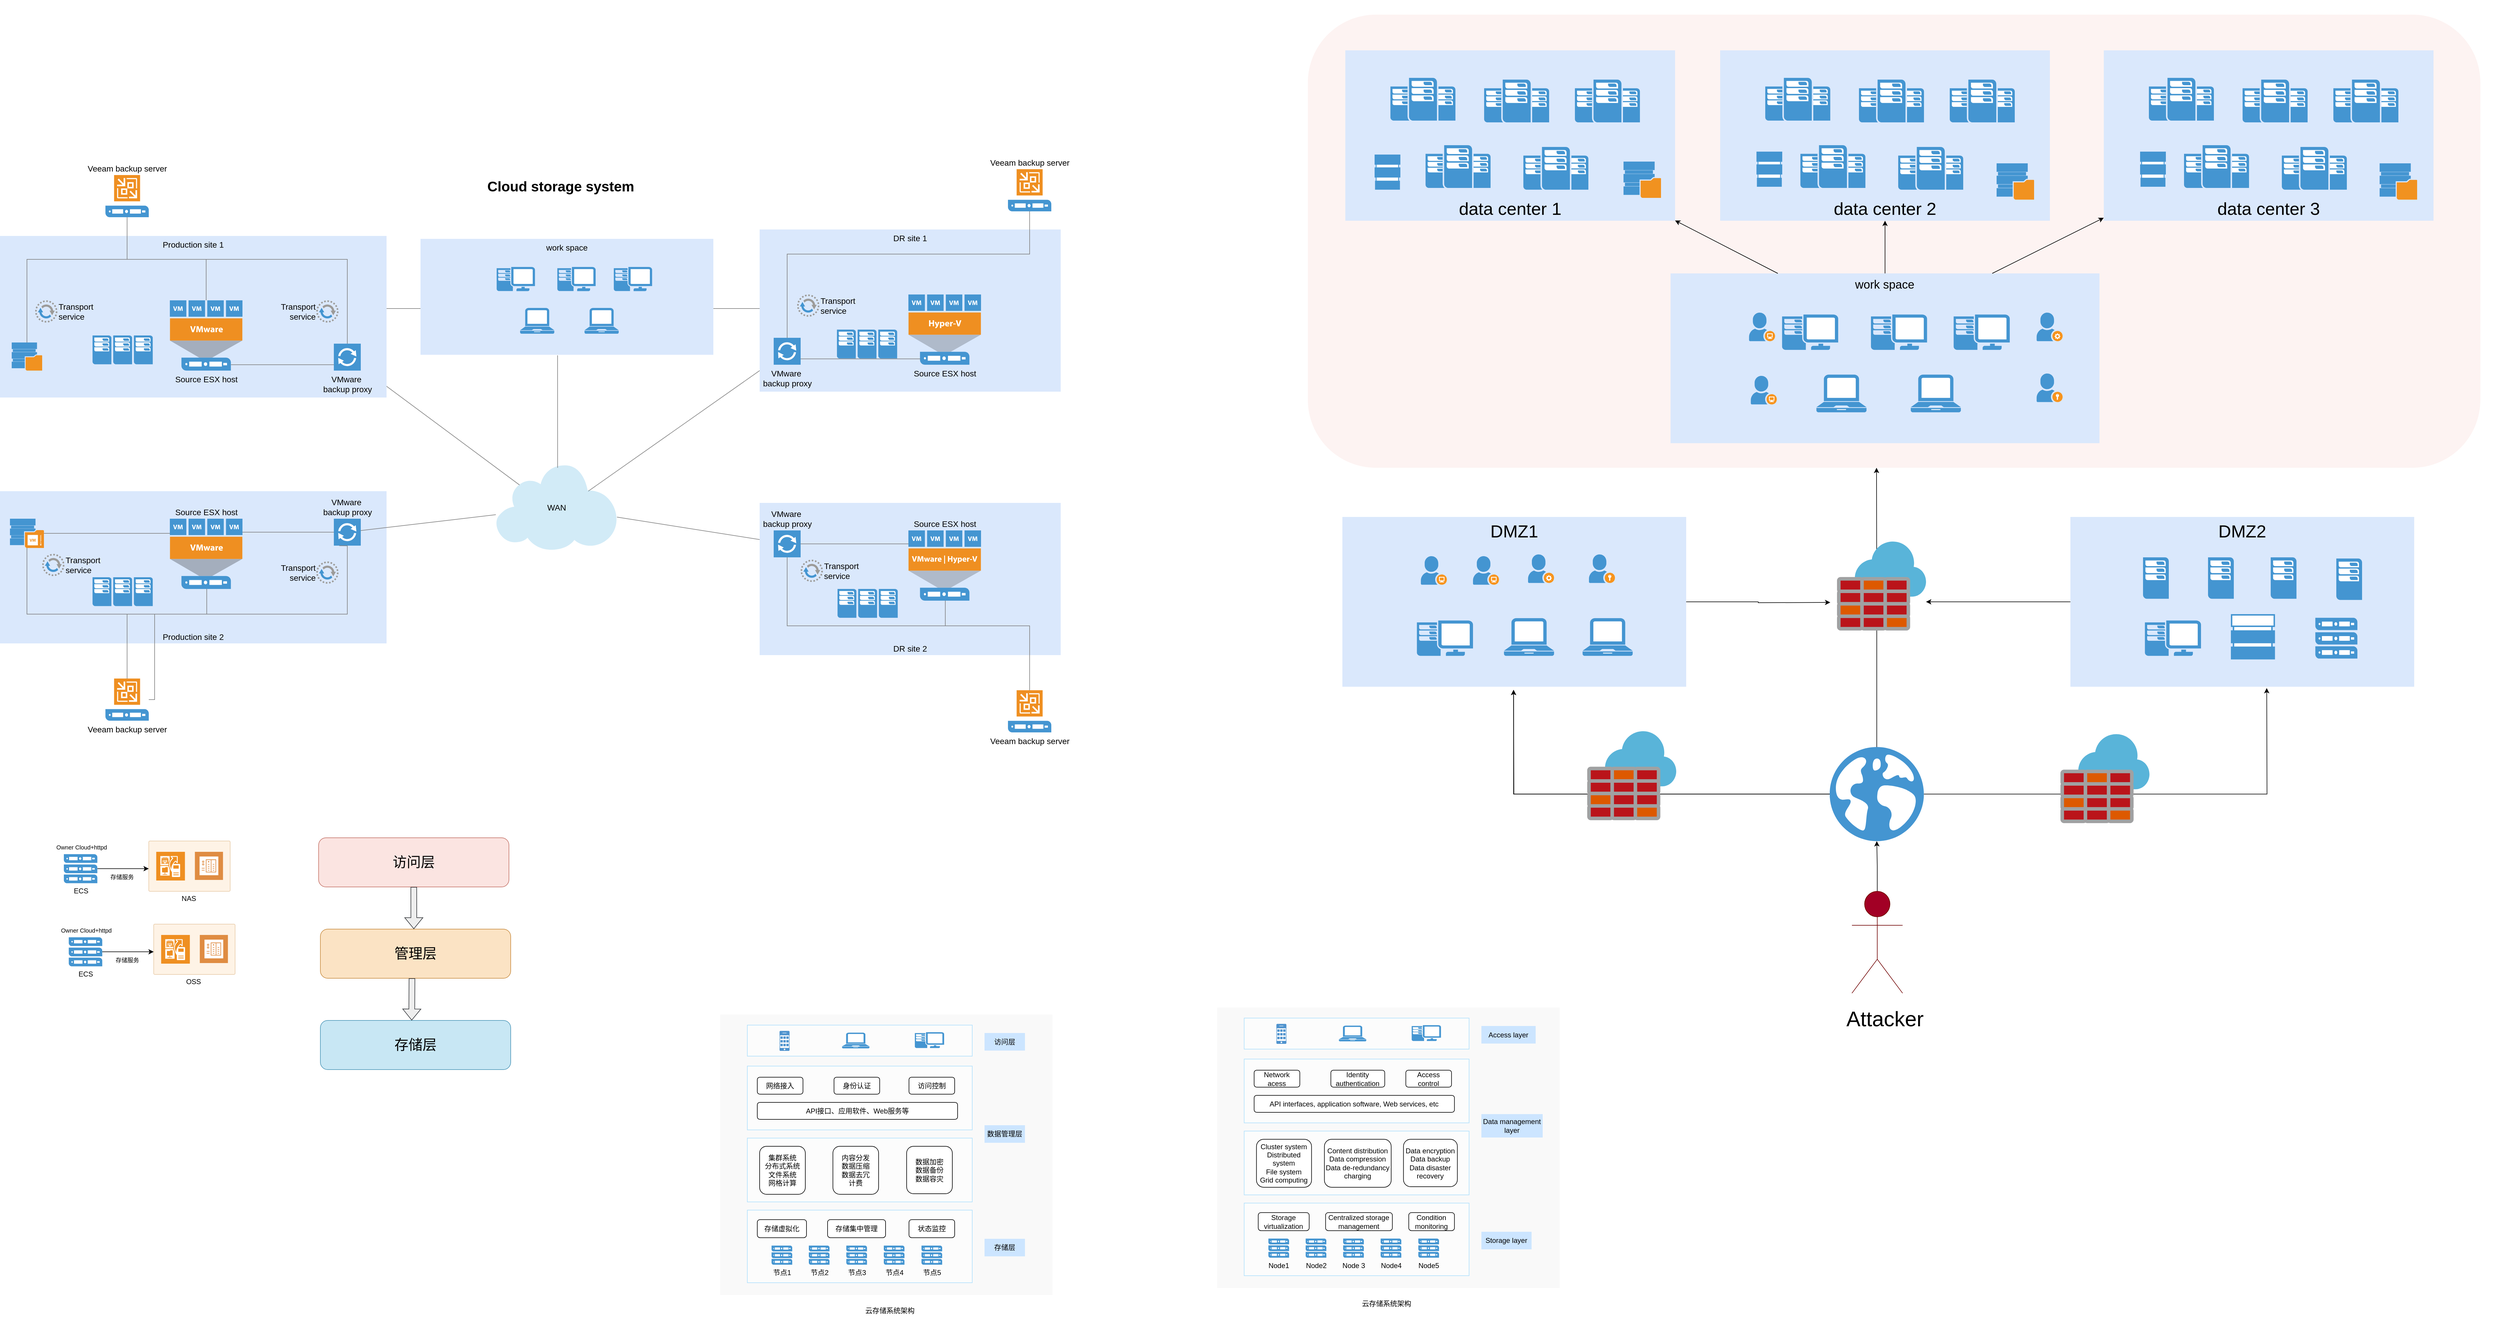 <mxfile version="24.7.12">
  <diagram name="Page-1" id="197159a0-c6a4-9194-75a8-e4174976684c">
    <mxGraphModel dx="1071" dy="1100" grid="0" gridSize="10" guides="1" tooltips="1" connect="1" arrows="1" fold="1" page="0" pageScale="1.5" pageWidth="980" pageHeight="690" background="none" math="0" shadow="0">
      <root>
        <mxCell id="0" style=";html=1;" />
        <mxCell id="1" style=";html=1;" parent="0" />
        <mxCell id="Kj9JKMHcZySDFW4jfRYG-222" style="edgeStyle=orthogonalEdgeStyle;rounded=0;orthogonalLoop=1;jettySize=auto;html=1;" edge="1" parent="1" source="Kj9JKMHcZySDFW4jfRYG-56">
          <mxGeometry relative="1" as="geometry">
            <mxPoint x="2707.264" y="999.264" as="targetPoint" />
          </mxGeometry>
        </mxCell>
        <mxCell id="Kj9JKMHcZySDFW4jfRYG-228" style="edgeStyle=orthogonalEdgeStyle;rounded=0;orthogonalLoop=1;jettySize=auto;html=1;" edge="1" parent="1" source="Kj9JKMHcZySDFW4jfRYG-56">
          <mxGeometry relative="1" as="geometry">
            <mxPoint x="2707.264" y="999.264" as="targetPoint" />
            <mxPoint x="3247" y="1177" as="sourcePoint" />
            <Array as="points">
              <mxPoint x="2707" y="1177" />
            </Array>
          </mxGeometry>
        </mxCell>
        <mxCell id="Kj9JKMHcZySDFW4jfRYG-223" style="edgeStyle=orthogonalEdgeStyle;rounded=0;orthogonalLoop=1;jettySize=auto;html=1;" edge="1" parent="1" source="Kj9JKMHcZySDFW4jfRYG-56">
          <mxGeometry relative="1" as="geometry">
            <mxPoint x="3993.19" y="996.301" as="targetPoint" />
          </mxGeometry>
        </mxCell>
        <mxCell id="Kj9JKMHcZySDFW4jfRYG-173" value="" style="rounded=0;whiteSpace=wrap;html=1;fillColor=#ebebeb;opacity=30;strokeColor=none;" vertex="1" parent="1">
          <mxGeometry x="1352.69" y="1554" width="567.31" height="479" as="geometry" />
        </mxCell>
        <mxCell id="Kj9JKMHcZySDFW4jfRYG-153" value="" style="html=1;shadow=0;dashed=0;shape=mxgraph.bootstrap.checkbox2;labelPosition=right;verticalLabelPosition=middle;align=left;verticalAlign=middle;fillColor=#fad7ac;checked=0;spacing=5;checkedFill=#0085FC;checkedStroke=#ffffff;sketch=0;strokeColor=#b46504;opacity=30;" vertex="1" parent="1">
          <mxGeometry x="377" y="1257.5" width="139" height="86" as="geometry" />
        </mxCell>
        <mxCell id="1257a543d1cacc4b-13" style="edgeStyle=orthogonalEdgeStyle;rounded=0;html=1;startSize=10;endSize=10;jettySize=auto;orthogonalLoop=1;fontSize=14;endArrow=none;endFill=0;strokeColor=#808080;" parent="1" source="1257a543d1cacc4b-1" target="1257a543d1cacc4b-2" edge="1">
          <mxGeometry relative="1" as="geometry">
            <mxPoint x="1555" y="267" as="targetPoint" />
            <Array as="points">
              <mxPoint x="572" y="348" />
              <mxPoint x="1552" y="348" />
            </Array>
          </mxGeometry>
        </mxCell>
        <mxCell id="1257a543d1cacc4b-14" style="rounded=0;html=1;startSize=10;endSize=10;jettySize=auto;orthogonalLoop=1;fontSize=14;endArrow=none;endFill=0;strokeColor=#808080;entryX=0.195;entryY=0.232;entryDx=0;entryDy=0;entryPerimeter=0;" parent="1" source="1257a543d1cacc4b-7" target="1257a543d1cacc4b-9" edge="1">
          <mxGeometry relative="1" as="geometry" />
        </mxCell>
        <mxCell id="1257a543d1cacc4b-15" style="rounded=0;html=1;startSize=10;endSize=10;jettySize=auto;orthogonalLoop=1;fontSize=14;endArrow=none;endFill=0;strokeColor=#808080;exitX=0.763;exitY=0.306;exitDx=0;exitDy=0;exitPerimeter=0;" parent="1" source="1257a543d1cacc4b-9" target="1257a543d1cacc4b-8" edge="1">
          <mxGeometry relative="1" as="geometry" />
        </mxCell>
        <mxCell id="1257a543d1cacc4b-9" value="WAN" style="shadow=0;dashed=0;html=1;strokeColor=none;fillColor=#4495D1;labelPosition=center;verticalLabelPosition=middle;verticalAlign=middle;shape=mxgraph.veeam.2d.cloud;fontSize=14;align=center;" parent="1" vertex="1">
          <mxGeometry x="969.61" y="615.88" width="206.78" height="144.12" as="geometry" />
        </mxCell>
        <mxCell id="1257a543d1cacc4b-26" style="rounded=0;html=1;startSize=10;endSize=10;jettySize=auto;orthogonalLoop=1;fontSize=14;endArrow=none;endFill=0;strokeColor=#808080;" parent="1" source="1257a543d1cacc4b-24" target="1257a543d1cacc4b-9" edge="1">
          <mxGeometry relative="1" as="geometry" />
        </mxCell>
        <mxCell id="1257a543d1cacc4b-52" value="Cloud storage system" style="text;strokeColor=none;fillColor=none;html=1;fontSize=24;fontStyle=1;verticalAlign=middle;align=center;" parent="1" vertex="1">
          <mxGeometry x="370" y="120" width="1420" height="40" as="geometry" />
        </mxCell>
        <mxCell id="Kj9JKMHcZySDFW4jfRYG-15" value="" style="group" vertex="1" connectable="0" parent="1">
          <mxGeometry x="123" y="660" width="660" height="392" as="geometry" />
        </mxCell>
        <mxCell id="1257a543d1cacc4b-45" value="Production site 2" style="whiteSpace=wrap;html=1;fillColor=#dae8fc;fontSize=14;strokeColor=none;verticalAlign=bottom;" parent="Kj9JKMHcZySDFW4jfRYG-15" vertex="1">
          <mxGeometry width="660" height="260" as="geometry" />
        </mxCell>
        <mxCell id="1257a543d1cacc4b-31" style="edgeStyle=elbowEdgeStyle;rounded=0;html=1;startSize=10;endSize=10;jettySize=auto;orthogonalLoop=1;fontSize=14;endArrow=none;endFill=0;strokeColor=#808080;elbow=vertical;" parent="Kj9JKMHcZySDFW4jfRYG-15" source="1257a543d1cacc4b-21" target="1257a543d1cacc4b-22" edge="1">
          <mxGeometry relative="1" as="geometry" />
        </mxCell>
        <mxCell id="1257a543d1cacc4b-21" value="" style="shadow=0;dashed=0;html=1;strokeColor=none;fillColor=#4495D1;labelPosition=center;verticalLabelPosition=bottom;verticalAlign=top;shape=mxgraph.veeam.2d.backup_repository_2;fontSize=14;" parent="Kj9JKMHcZySDFW4jfRYG-15" vertex="1">
          <mxGeometry x="17" y="47" width="58" height="50" as="geometry" />
        </mxCell>
        <mxCell id="1257a543d1cacc4b-30" style="edgeStyle=elbowEdgeStyle;rounded=0;html=1;startSize=10;endSize=10;jettySize=auto;orthogonalLoop=1;fontSize=14;endArrow=none;endFill=0;strokeColor=#808080;elbow=vertical;" parent="Kj9JKMHcZySDFW4jfRYG-15" source="1257a543d1cacc4b-22" target="1257a543d1cacc4b-23" edge="1">
          <mxGeometry relative="1" as="geometry" />
        </mxCell>
        <mxCell id="1257a543d1cacc4b-22" value="Source ESX host" style="shadow=0;dashed=0;html=1;strokeColor=none;fillColor=#4495D1;labelPosition=center;verticalLabelPosition=top;verticalAlign=bottom;shape=mxgraph.veeam.2d.vmware_host;fontSize=14;align=center;" parent="Kj9JKMHcZySDFW4jfRYG-15" vertex="1">
          <mxGeometry x="290" y="47" width="124" height="120" as="geometry" />
        </mxCell>
        <mxCell id="1257a543d1cacc4b-27" style="rounded=0;html=1;startSize=10;endSize=10;jettySize=auto;orthogonalLoop=1;fontSize=14;endArrow=none;endFill=0;strokeColor=#808080;" parent="Kj9JKMHcZySDFW4jfRYG-15" source="1257a543d1cacc4b-23" target="1257a543d1cacc4b-9" edge="1">
          <mxGeometry relative="1" as="geometry" />
        </mxCell>
        <mxCell id="1257a543d1cacc4b-23" value="VMware&amp;nbsp;&lt;div&gt;backup&amp;nbsp;&lt;span&gt;proxy&lt;/span&gt;&lt;/div&gt;" style="shadow=0;dashed=0;html=1;strokeColor=none;fillColor=#4495D1;labelPosition=center;verticalLabelPosition=top;verticalAlign=bottom;shape=mxgraph.veeam.2d.proxy;fontSize=14;align=center;" parent="Kj9JKMHcZySDFW4jfRYG-15" vertex="1">
          <mxGeometry x="570" y="47" width="46" height="46" as="geometry" />
        </mxCell>
        <mxCell id="1257a543d1cacc4b-32" style="edgeStyle=orthogonalEdgeStyle;rounded=0;html=1;startSize=10;endSize=10;jettySize=auto;orthogonalLoop=1;fontSize=14;endArrow=none;endFill=0;strokeColor=#808080;" parent="Kj9JKMHcZySDFW4jfRYG-15" source="1257a543d1cacc4b-28" target="1257a543d1cacc4b-21" edge="1">
          <mxGeometry relative="1" as="geometry">
            <mxPoint x="60" y="200" as="targetPoint" />
            <Array as="points">
              <mxPoint x="217" y="210" />
              <mxPoint x="46" y="210" />
            </Array>
          </mxGeometry>
        </mxCell>
        <mxCell id="1257a543d1cacc4b-37" style="edgeStyle=orthogonalEdgeStyle;rounded=0;html=1;startSize=10;endSize=10;jettySize=auto;orthogonalLoop=1;fontSize=14;endArrow=none;endFill=0;strokeColor=#808080;" parent="Kj9JKMHcZySDFW4jfRYG-15" source="1257a543d1cacc4b-28" target="1257a543d1cacc4b-22" edge="1">
          <mxGeometry relative="1" as="geometry">
            <Array as="points">
              <mxPoint x="217" y="210" />
              <mxPoint x="353" y="210" />
            </Array>
          </mxGeometry>
        </mxCell>
        <mxCell id="1257a543d1cacc4b-38" style="edgeStyle=orthogonalEdgeStyle;rounded=0;html=1;entryX=0.202;entryY=1.004;entryPerimeter=0;startSize=10;endSize=10;jettySize=auto;orthogonalLoop=1;fontSize=14;endArrow=none;endFill=0;strokeColor=#808080;" parent="Kj9JKMHcZySDFW4jfRYG-15" source="1257a543d1cacc4b-28" target="1257a543d1cacc4b-23" edge="1">
          <mxGeometry relative="1" as="geometry">
            <Array as="points">
              <mxPoint x="264" y="210" />
              <mxPoint x="593" y="210" />
              <mxPoint x="593" y="94" />
            </Array>
          </mxGeometry>
        </mxCell>
        <mxCell id="1257a543d1cacc4b-28" value="Veeam backup server" style="shadow=0;dashed=0;html=1;strokeColor=none;fillColor=#4495D1;labelPosition=center;verticalLabelPosition=bottom;verticalAlign=top;shape=mxgraph.veeam.2d.veeam_backup_and_replication_server;fontSize=14;" parent="Kj9JKMHcZySDFW4jfRYG-15" vertex="1">
          <mxGeometry x="180" y="320" width="74" height="72" as="geometry" />
        </mxCell>
        <mxCell id="1257a543d1cacc4b-40" value="Transport&lt;div&gt;service&lt;/div&gt;" style="shadow=0;dashed=0;html=1;strokeColor=none;fillColor=#4495D1;labelPosition=right;verticalLabelPosition=middle;verticalAlign=middle;shape=mxgraph.veeam.2d.data_mover;fontSize=14;align=left;" parent="Kj9JKMHcZySDFW4jfRYG-15" vertex="1">
          <mxGeometry x="72" y="107" width="38" height="38" as="geometry" />
        </mxCell>
        <mxCell id="1257a543d1cacc4b-41" value="Transport&lt;div&gt;service&lt;/div&gt;" style="shadow=0;dashed=0;html=1;strokeColor=none;fillColor=#4495D1;labelPosition=left;verticalLabelPosition=middle;verticalAlign=middle;shape=mxgraph.veeam.2d.data_mover;fontSize=14;align=right;" parent="Kj9JKMHcZySDFW4jfRYG-15" vertex="1">
          <mxGeometry x="540" y="120" width="38" height="38" as="geometry" />
        </mxCell>
        <mxCell id="Kj9JKMHcZySDFW4jfRYG-9" value="" style="pointerEvents=1;shadow=0;dashed=0;html=1;strokeColor=none;fillColor=#4495D1;labelPosition=center;verticalLabelPosition=bottom;verticalAlign=top;align=center;outlineConnect=0;shape=mxgraph.veeam.cluster;" vertex="1" parent="Kj9JKMHcZySDFW4jfRYG-15">
          <mxGeometry x="158" y="147" width="102.8" height="49.2" as="geometry" />
        </mxCell>
        <mxCell id="Kj9JKMHcZySDFW4jfRYG-16" value="" style="group" vertex="1" connectable="0" parent="1">
          <mxGeometry x="1420" y="680" width="514" height="392" as="geometry" />
        </mxCell>
        <mxCell id="1257a543d1cacc4b-46" value="DR site 2" style="whiteSpace=wrap;html=1;fillColor=#dae8fc;fontSize=14;strokeColor=none;verticalAlign=bottom;" parent="Kj9JKMHcZySDFW4jfRYG-16" vertex="1">
          <mxGeometry width="514" height="260" as="geometry" />
        </mxCell>
        <mxCell id="1257a543d1cacc4b-33" style="edgeStyle=elbowEdgeStyle;rounded=0;html=1;startSize=10;endSize=10;jettySize=auto;orthogonalLoop=1;fontSize=14;endArrow=none;endFill=0;strokeColor=#808080;elbow=vertical;" parent="Kj9JKMHcZySDFW4jfRYG-16" source="1257a543d1cacc4b-24" target="1257a543d1cacc4b-25" edge="1">
          <mxGeometry relative="1" as="geometry" />
        </mxCell>
        <mxCell id="1257a543d1cacc4b-24" value="VMware&amp;nbsp;&lt;div&gt;backup&amp;nbsp;&lt;span&gt;proxy&lt;/span&gt;&lt;/div&gt;" style="shadow=0;dashed=0;html=1;strokeColor=none;fillColor=#4495D1;labelPosition=center;verticalLabelPosition=top;verticalAlign=bottom;shape=mxgraph.veeam.2d.proxy;fontSize=14;align=center;" parent="Kj9JKMHcZySDFW4jfRYG-16" vertex="1">
          <mxGeometry x="24.0" y="47.0" width="46" height="46" as="geometry" />
        </mxCell>
        <mxCell id="1257a543d1cacc4b-25" value="Source ESX host" style="shadow=0;dashed=0;html=1;strokeColor=none;fillColor=#4495D1;labelPosition=center;verticalLabelPosition=top;verticalAlign=bottom;shape=mxgraph.veeam.2d.hyper_v_vmware_host;fontSize=14;align=center;" parent="Kj9JKMHcZySDFW4jfRYG-16" vertex="1">
          <mxGeometry x="254.0" y="47" width="124" height="120" as="geometry" />
        </mxCell>
        <mxCell id="1257a543d1cacc4b-34" style="edgeStyle=orthogonalEdgeStyle;rounded=0;html=1;startSize=10;endSize=10;jettySize=auto;orthogonalLoop=1;fontSize=14;endArrow=none;endFill=0;strokeColor=#808080;" parent="Kj9JKMHcZySDFW4jfRYG-16" source="1257a543d1cacc4b-29" target="1257a543d1cacc4b-25" edge="1">
          <mxGeometry relative="1" as="geometry">
            <Array as="points">
              <mxPoint x="461" y="210" />
              <mxPoint x="317" y="210" />
            </Array>
          </mxGeometry>
        </mxCell>
        <mxCell id="1257a543d1cacc4b-35" style="edgeStyle=orthogonalEdgeStyle;rounded=0;html=1;startSize=10;endSize=10;jettySize=auto;orthogonalLoop=1;fontSize=14;endArrow=none;endFill=0;strokeColor=#808080;" parent="Kj9JKMHcZySDFW4jfRYG-16" source="1257a543d1cacc4b-29" target="1257a543d1cacc4b-24" edge="1">
          <mxGeometry relative="1" as="geometry">
            <Array as="points">
              <mxPoint x="461" y="210" />
              <mxPoint x="47" y="210" />
            </Array>
          </mxGeometry>
        </mxCell>
        <mxCell id="1257a543d1cacc4b-29" value="Veeam backup server" style="shadow=0;dashed=0;html=1;strokeColor=none;fillColor=#4495D1;labelPosition=center;verticalLabelPosition=bottom;verticalAlign=top;shape=mxgraph.veeam.2d.veeam_backup_and_replication_server;fontSize=14;" parent="Kj9JKMHcZySDFW4jfRYG-16" vertex="1">
          <mxGeometry x="424.0" y="320" width="74" height="72" as="geometry" />
        </mxCell>
        <mxCell id="1257a543d1cacc4b-42" value="Transport&lt;div&gt;service&lt;/div&gt;" style="shadow=0;dashed=0;html=1;strokeColor=none;fillColor=#4495D1;labelPosition=right;verticalLabelPosition=middle;verticalAlign=middle;shape=mxgraph.veeam.2d.data_mover;fontSize=14;align=left;" parent="Kj9JKMHcZySDFW4jfRYG-16" vertex="1">
          <mxGeometry x="70" y="97" width="38" height="38" as="geometry" />
        </mxCell>
        <mxCell id="Kj9JKMHcZySDFW4jfRYG-11" value="" style="pointerEvents=1;shadow=0;dashed=0;html=1;strokeColor=none;fillColor=#4495D1;labelPosition=center;verticalLabelPosition=bottom;verticalAlign=top;align=center;outlineConnect=0;shape=mxgraph.veeam.cluster;" vertex="1" parent="Kj9JKMHcZySDFW4jfRYG-16">
          <mxGeometry x="133" y="147" width="102.8" height="49.2" as="geometry" />
        </mxCell>
        <mxCell id="Kj9JKMHcZySDFW4jfRYG-17" value="" style="group" vertex="1" connectable="0" parent="1">
          <mxGeometry x="123" y="120" width="660" height="380" as="geometry" />
        </mxCell>
        <mxCell id="1257a543d1cacc4b-43" value="Production site 1" style="whiteSpace=wrap;html=1;fillColor=#dae8fc;fontSize=14;strokeColor=none;verticalAlign=top;" parent="Kj9JKMHcZySDFW4jfRYG-17" vertex="1">
          <mxGeometry y="104" width="660" height="276" as="geometry" />
        </mxCell>
        <mxCell id="1257a543d1cacc4b-11" style="edgeStyle=orthogonalEdgeStyle;rounded=0;html=1;startSize=10;endSize=10;jettySize=auto;orthogonalLoop=1;fontSize=14;endArrow=none;endFill=0;strokeColor=#808080;" parent="Kj9JKMHcZySDFW4jfRYG-17" source="1257a543d1cacc4b-1" target="1257a543d1cacc4b-5" edge="1">
          <mxGeometry relative="1" as="geometry">
            <Array as="points">
              <mxPoint x="217" y="144" />
              <mxPoint x="352" y="144" />
            </Array>
          </mxGeometry>
        </mxCell>
        <mxCell id="1257a543d1cacc4b-12" style="edgeStyle=orthogonalEdgeStyle;rounded=0;html=1;startSize=10;endSize=10;jettySize=auto;orthogonalLoop=1;fontSize=14;endArrow=none;endFill=0;strokeColor=#808080;" parent="Kj9JKMHcZySDFW4jfRYG-17" source="1257a543d1cacc4b-1" target="1257a543d1cacc4b-7" edge="1">
          <mxGeometry relative="1" as="geometry">
            <Array as="points">
              <mxPoint x="217" y="144" />
              <mxPoint x="593" y="144" />
            </Array>
          </mxGeometry>
        </mxCell>
        <mxCell id="1257a543d1cacc4b-1" value="Veeam backup server" style="shadow=0;dashed=0;html=1;strokeColor=none;fillColor=#4495D1;labelPosition=center;verticalLabelPosition=top;verticalAlign=bottom;shape=mxgraph.veeam.2d.veeam_backup_and_replication_server;fontSize=14;align=center;" parent="Kj9JKMHcZySDFW4jfRYG-17" vertex="1">
          <mxGeometry x="180" width="74" height="72" as="geometry" />
        </mxCell>
        <mxCell id="1257a543d1cacc4b-10" style="edgeStyle=orthogonalEdgeStyle;rounded=0;html=1;startSize=10;endSize=10;jettySize=auto;orthogonalLoop=1;fontSize=14;endArrow=none;endFill=0;strokeColor=#808080;" parent="Kj9JKMHcZySDFW4jfRYG-17" source="1257a543d1cacc4b-3" target="1257a543d1cacc4b-1" edge="1">
          <mxGeometry relative="1" as="geometry">
            <mxPoint x="200" y="104" as="targetPoint" />
            <Array as="points">
              <mxPoint x="46" y="144" />
              <mxPoint x="217" y="144" />
            </Array>
          </mxGeometry>
        </mxCell>
        <mxCell id="1257a543d1cacc4b-3" value="" style="shadow=0;dashed=0;html=1;strokeColor=none;fillColor=#4495D1;labelPosition=center;verticalLabelPosition=bottom;verticalAlign=top;shape=mxgraph.veeam.2d.backup_repository;fontSize=14;" parent="Kj9JKMHcZySDFW4jfRYG-17" vertex="1">
          <mxGeometry x="20.0" y="286" width="52" height="48" as="geometry" />
        </mxCell>
        <mxCell id="1257a543d1cacc4b-5" value="Source ESX host" style="shadow=0;dashed=0;html=1;strokeColor=none;fillColor=#4495D1;labelPosition=center;verticalLabelPosition=bottom;verticalAlign=top;shape=mxgraph.veeam.2d.vmware_host;fontSize=14;" parent="Kj9JKMHcZySDFW4jfRYG-17" vertex="1">
          <mxGeometry x="290" y="214" width="124" height="120" as="geometry" />
        </mxCell>
        <mxCell id="1257a543d1cacc4b-39" style="edgeStyle=elbowEdgeStyle;rounded=0;elbow=vertical;html=1;startSize=10;endArrow=none;endFill=0;endSize=10;jettySize=auto;orthogonalLoop=1;strokeColor=#808080;fontSize=14;entryX=0.841;entryY=0.917;entryPerimeter=0;" parent="Kj9JKMHcZySDFW4jfRYG-17" source="1257a543d1cacc4b-7" target="1257a543d1cacc4b-5" edge="1">
          <mxGeometry relative="1" as="geometry">
            <mxPoint x="396" y="325" as="targetPoint" />
            <Array as="points">
              <mxPoint x="492" y="324" />
            </Array>
          </mxGeometry>
        </mxCell>
        <mxCell id="1257a543d1cacc4b-7" value="VMware&amp;nbsp;&lt;div&gt;backup&amp;nbsp;&lt;span&gt;proxy&lt;/span&gt;&lt;/div&gt;" style="shadow=0;dashed=0;html=1;strokeColor=none;fillColor=#4495D1;labelPosition=center;verticalLabelPosition=bottom;verticalAlign=top;shape=mxgraph.veeam.2d.proxy;fontSize=14;" parent="Kj9JKMHcZySDFW4jfRYG-17" vertex="1">
          <mxGeometry x="570" y="288" width="46" height="46" as="geometry" />
        </mxCell>
        <mxCell id="1257a543d1cacc4b-18" value="Transport&lt;div&gt;service&lt;/div&gt;" style="shadow=0;dashed=0;html=1;strokeColor=none;fillColor=#4495D1;labelPosition=right;verticalLabelPosition=middle;verticalAlign=middle;shape=mxgraph.veeam.2d.data_mover;fontSize=14;align=left;" parent="Kj9JKMHcZySDFW4jfRYG-17" vertex="1">
          <mxGeometry x="60" y="214" width="38" height="38" as="geometry" />
        </mxCell>
        <mxCell id="1257a543d1cacc4b-19" value="Transport&lt;div&gt;service&lt;/div&gt;" style="shadow=0;dashed=0;html=1;strokeColor=none;fillColor=#4495D1;labelPosition=left;verticalLabelPosition=middle;verticalAlign=middle;shape=mxgraph.veeam.2d.data_mover;fontSize=14;align=right;" parent="Kj9JKMHcZySDFW4jfRYG-17" vertex="1">
          <mxGeometry x="540" y="214" width="38" height="38" as="geometry" />
        </mxCell>
        <mxCell id="Kj9JKMHcZySDFW4jfRYG-8" value="" style="pointerEvents=1;shadow=0;dashed=0;html=1;strokeColor=none;fillColor=#4495D1;labelPosition=center;verticalLabelPosition=bottom;verticalAlign=top;align=center;outlineConnect=0;shape=mxgraph.veeam.cluster;" vertex="1" parent="Kj9JKMHcZySDFW4jfRYG-17">
          <mxGeometry x="158" y="274" width="102.8" height="49.2" as="geometry" />
        </mxCell>
        <mxCell id="Kj9JKMHcZySDFW4jfRYG-20" value="" style="group" vertex="1" connectable="0" parent="1">
          <mxGeometry x="1420" y="110" width="514" height="380" as="geometry" />
        </mxCell>
        <mxCell id="1257a543d1cacc4b-44" value="DR site 1" style="whiteSpace=wrap;html=1;fillColor=#dae8fc;fontSize=14;strokeColor=none;verticalAlign=top;" parent="Kj9JKMHcZySDFW4jfRYG-20" vertex="1">
          <mxGeometry y="103" width="514" height="277" as="geometry" />
        </mxCell>
        <mxCell id="1257a543d1cacc4b-17" style="edgeStyle=orthogonalEdgeStyle;rounded=0;html=1;startSize=10;endSize=10;jettySize=auto;orthogonalLoop=1;fontSize=14;endArrow=none;endFill=0;strokeColor=#808080;" parent="Kj9JKMHcZySDFW4jfRYG-20" source="1257a543d1cacc4b-2" target="1257a543d1cacc4b-8" edge="1">
          <mxGeometry relative="1" as="geometry">
            <Array as="points">
              <mxPoint x="461" y="145" />
              <mxPoint x="47" y="145" />
            </Array>
          </mxGeometry>
        </mxCell>
        <mxCell id="1257a543d1cacc4b-2" value="Veeam backup server" style="shadow=0;dashed=0;html=1;strokeColor=none;fillColor=#4495D1;labelPosition=center;verticalLabelPosition=top;verticalAlign=bottom;shape=mxgraph.veeam.2d.veeam_backup_and_replication_server;fontSize=14;align=center;" parent="Kj9JKMHcZySDFW4jfRYG-20" vertex="1">
          <mxGeometry x="424.0" width="74" height="72" as="geometry" />
        </mxCell>
        <mxCell id="1257a543d1cacc4b-6" value="Source ESX host" style="shadow=0;dashed=0;html=1;strokeColor=none;fillColor=#4495D1;labelPosition=center;verticalLabelPosition=bottom;verticalAlign=top;shape=mxgraph.veeam.2d.hyper_v_host;fontFamily=Helvetica;fontSize=14;fontColor=#000000;align=center;" parent="Kj9JKMHcZySDFW4jfRYG-20" vertex="1">
          <mxGeometry x="254.0" y="214" width="124" height="120" as="geometry" />
        </mxCell>
        <mxCell id="1257a543d1cacc4b-16" style="edgeStyle=elbowEdgeStyle;rounded=0;html=1;startSize=10;endSize=10;jettySize=auto;orthogonalLoop=1;fontSize=14;endArrow=none;endFill=0;strokeColor=#808080;elbow=vertical;entryX=0.164;entryY=0.919;entryPerimeter=0;" parent="Kj9JKMHcZySDFW4jfRYG-20" source="1257a543d1cacc4b-8" target="1257a543d1cacc4b-6" edge="1">
          <mxGeometry relative="1" as="geometry">
            <Array as="points">
              <mxPoint x="162" y="324" />
            </Array>
          </mxGeometry>
        </mxCell>
        <mxCell id="1257a543d1cacc4b-8" value="VMware&amp;nbsp;&lt;div&gt;backup&amp;nbsp;&lt;span&gt;proxy&lt;/span&gt;&lt;/div&gt;" style="shadow=0;dashed=0;html=1;strokeColor=none;fillColor=#4495D1;labelPosition=center;verticalLabelPosition=bottom;verticalAlign=top;shape=mxgraph.veeam.2d.proxy;fontSize=14;" parent="Kj9JKMHcZySDFW4jfRYG-20" vertex="1">
          <mxGeometry x="24.0" y="288" width="46" height="46" as="geometry" />
        </mxCell>
        <mxCell id="1257a543d1cacc4b-20" value="Transport&lt;div&gt;service&lt;/div&gt;" style="shadow=0;dashed=0;html=1;strokeColor=none;fillColor=#4495D1;labelPosition=right;verticalLabelPosition=middle;verticalAlign=middle;shape=mxgraph.veeam.2d.data_mover;fontSize=14;align=left;" parent="Kj9JKMHcZySDFW4jfRYG-20" vertex="1">
          <mxGeometry x="64" y="214" width="38" height="38" as="geometry" />
        </mxCell>
        <mxCell id="Kj9JKMHcZySDFW4jfRYG-10" value="" style="pointerEvents=1;shadow=0;dashed=0;html=1;strokeColor=none;fillColor=#4495D1;labelPosition=center;verticalLabelPosition=bottom;verticalAlign=top;align=center;outlineConnect=0;shape=mxgraph.veeam.cluster;" vertex="1" parent="Kj9JKMHcZySDFW4jfRYG-20">
          <mxGeometry x="132" y="274" width="102.8" height="49.2" as="geometry" />
        </mxCell>
        <mxCell id="Kj9JKMHcZySDFW4jfRYG-30" value="" style="group" vertex="1" connectable="0" parent="1">
          <mxGeometry x="841" y="229" width="500" height="198" as="geometry" />
        </mxCell>
        <mxCell id="Kj9JKMHcZySDFW4jfRYG-25" value="work space" style="whiteSpace=wrap;html=1;fillColor=#dae8fc;fontSize=14;strokeColor=none;verticalAlign=top;" vertex="1" parent="Kj9JKMHcZySDFW4jfRYG-30">
          <mxGeometry width="500" height="198" as="geometry" />
        </mxCell>
        <mxCell id="Kj9JKMHcZySDFW4jfRYG-6" value="" style="pointerEvents=1;shadow=0;dashed=0;html=1;strokeColor=none;fillColor=#4495D1;labelPosition=center;verticalLabelPosition=bottom;verticalAlign=top;align=center;outlineConnect=0;shape=mxgraph.veeam.2d.workstation;" vertex="1" parent="Kj9JKMHcZySDFW4jfRYG-30">
          <mxGeometry x="130" y="48" width="65.4" height="41.2" as="geometry" />
        </mxCell>
        <mxCell id="Kj9JKMHcZySDFW4jfRYG-7" value="" style="pointerEvents=1;shadow=0;dashed=0;html=1;strokeColor=none;fillColor=#4495D1;labelPosition=center;verticalLabelPosition=bottom;verticalAlign=top;align=center;outlineConnect=0;shape=mxgraph.veeam.laptop;" vertex="1" parent="Kj9JKMHcZySDFW4jfRYG-30">
          <mxGeometry x="170" y="118" width="58.4" height="44" as="geometry" />
        </mxCell>
        <mxCell id="Kj9JKMHcZySDFW4jfRYG-21" value="" style="pointerEvents=1;shadow=0;dashed=0;html=1;strokeColor=none;fillColor=#4495D1;labelPosition=center;verticalLabelPosition=bottom;verticalAlign=top;align=center;outlineConnect=0;shape=mxgraph.veeam.2d.workstation;" vertex="1" parent="Kj9JKMHcZySDFW4jfRYG-30">
          <mxGeometry x="233.6" y="48" width="65.4" height="41.2" as="geometry" />
        </mxCell>
        <mxCell id="Kj9JKMHcZySDFW4jfRYG-22" value="" style="pointerEvents=1;shadow=0;dashed=0;html=1;strokeColor=none;fillColor=#4495D1;labelPosition=center;verticalLabelPosition=bottom;verticalAlign=top;align=center;outlineConnect=0;shape=mxgraph.veeam.2d.workstation;" vertex="1" parent="Kj9JKMHcZySDFW4jfRYG-30">
          <mxGeometry x="330" y="48" width="65.4" height="41.2" as="geometry" />
        </mxCell>
        <mxCell id="Kj9JKMHcZySDFW4jfRYG-23" value="" style="pointerEvents=1;shadow=0;dashed=0;html=1;strokeColor=none;fillColor=#4495D1;labelPosition=center;verticalLabelPosition=bottom;verticalAlign=top;align=center;outlineConnect=0;shape=mxgraph.veeam.laptop;" vertex="1" parent="Kj9JKMHcZySDFW4jfRYG-30">
          <mxGeometry x="280" y="118" width="58.4" height="44" as="geometry" />
        </mxCell>
        <mxCell id="Kj9JKMHcZySDFW4jfRYG-33" style="rounded=0;html=1;startSize=10;endSize=10;jettySize=auto;orthogonalLoop=1;fontSize=14;endArrow=none;endFill=0;strokeColor=#808080;entryX=0.51;entryY=0.029;entryDx=0;entryDy=0;entryPerimeter=0;" edge="1" parent="1" target="1257a543d1cacc4b-9">
          <mxGeometry relative="1" as="geometry">
            <mxPoint x="1075" y="428" as="sourcePoint" />
            <mxPoint x="1085" y="628" as="targetPoint" />
          </mxGeometry>
        </mxCell>
        <mxCell id="Kj9JKMHcZySDFW4jfRYG-150" value="" style="group" vertex="1" connectable="0" parent="1">
          <mxGeometry x="2356" y="-179" width="2034.32" height="1429.8" as="geometry" />
        </mxCell>
        <mxCell id="Kj9JKMHcZySDFW4jfRYG-224" style="edgeStyle=orthogonalEdgeStyle;rounded=0;orthogonalLoop=1;jettySize=auto;html=1;entryX=0.485;entryY=1;entryDx=0;entryDy=0;entryPerimeter=0;" edge="1" parent="Kj9JKMHcZySDFW4jfRYG-150" source="Kj9JKMHcZySDFW4jfRYG-56" target="Kj9JKMHcZySDFW4jfRYG-77">
          <mxGeometry relative="1" as="geometry" />
        </mxCell>
        <mxCell id="Kj9JKMHcZySDFW4jfRYG-77" value="&lt;h1&gt;&lt;br&gt;&lt;/h1&gt;" style="rounded=1;whiteSpace=wrap;html=1;fillColor=#fdeeed;strokeColor=none;opacity=70;" vertex="1" parent="Kj9JKMHcZySDFW4jfRYG-150">
          <mxGeometry y="25" width="2002" height="774" as="geometry" />
        </mxCell>
        <mxCell id="Kj9JKMHcZySDFW4jfRYG-41" value="" style="group" vertex="1" connectable="0" parent="Kj9JKMHcZySDFW4jfRYG-150">
          <mxGeometry x="64" y="86" width="563" height="291" as="geometry" />
        </mxCell>
        <mxCell id="Kj9JKMHcZySDFW4jfRYG-40" value="&lt;font style=&quot;font-size: 30px;&quot;&gt;data center 1&lt;/font&gt;" style="whiteSpace=wrap;html=1;fillColor=#dae8fc;fontSize=14;strokeColor=none;verticalAlign=bottom;" vertex="1" parent="Kj9JKMHcZySDFW4jfRYG-41">
          <mxGeometry width="563" height="291" as="geometry" />
        </mxCell>
        <mxCell id="Kj9JKMHcZySDFW4jfRYG-34" value="" style="pointerEvents=1;shadow=0;dashed=0;html=1;strokeColor=none;fillColor=#4495D1;labelPosition=center;verticalLabelPosition=bottom;verticalAlign=top;align=center;outlineConnect=0;shape=mxgraph.veeam.data_center;" vertex="1" parent="Kj9JKMHcZySDFW4jfRYG-41">
          <mxGeometry x="77" y="47" width="111" height="73.03" as="geometry" />
        </mxCell>
        <mxCell id="Kj9JKMHcZySDFW4jfRYG-36" value="" style="pointerEvents=1;shadow=0;dashed=0;html=1;strokeColor=none;fillColor=#4495D1;labelPosition=center;verticalLabelPosition=bottom;verticalAlign=top;align=center;outlineConnect=0;shape=mxgraph.veeam.data_center;" vertex="1" parent="Kj9JKMHcZySDFW4jfRYG-41">
          <mxGeometry x="237" y="50" width="111" height="73.03" as="geometry" />
        </mxCell>
        <mxCell id="Kj9JKMHcZySDFW4jfRYG-37" value="" style="pointerEvents=1;shadow=0;dashed=0;html=1;strokeColor=none;fillColor=#4495D1;labelPosition=center;verticalLabelPosition=bottom;verticalAlign=top;align=center;outlineConnect=0;shape=mxgraph.veeam.data_center;" vertex="1" parent="Kj9JKMHcZySDFW4jfRYG-41">
          <mxGeometry x="392" y="50" width="111" height="73.03" as="geometry" />
        </mxCell>
        <mxCell id="Kj9JKMHcZySDFW4jfRYG-38" value="" style="pointerEvents=1;shadow=0;dashed=0;html=1;strokeColor=none;fillColor=#4495D1;labelPosition=center;verticalLabelPosition=bottom;verticalAlign=top;align=center;outlineConnect=0;shape=mxgraph.veeam.data_center;" vertex="1" parent="Kj9JKMHcZySDFW4jfRYG-41">
          <mxGeometry x="137" y="162" width="111" height="73.03" as="geometry" />
        </mxCell>
        <mxCell id="Kj9JKMHcZySDFW4jfRYG-39" value="" style="pointerEvents=1;shadow=0;dashed=0;html=1;strokeColor=none;fillColor=#4495D1;labelPosition=center;verticalLabelPosition=bottom;verticalAlign=top;align=center;outlineConnect=0;shape=mxgraph.veeam.data_center;" vertex="1" parent="Kj9JKMHcZySDFW4jfRYG-41">
          <mxGeometry x="304" y="165" width="111" height="73.03" as="geometry" />
        </mxCell>
        <mxCell id="Kj9JKMHcZySDFW4jfRYG-69" value="" style="shadow=0;dashed=0;html=1;strokeColor=none;fillColor=#4495D1;labelPosition=center;verticalLabelPosition=bottom;verticalAlign=top;align=center;outlineConnect=0;shape=mxgraph.veeam.2d.backup_repository;" vertex="1" parent="Kj9JKMHcZySDFW4jfRYG-41">
          <mxGeometry x="475" y="190" width="64" height="62" as="geometry" />
        </mxCell>
        <mxCell id="Kj9JKMHcZySDFW4jfRYG-113" value="" style="shadow=0;dashed=0;html=1;labelPosition=center;verticalLabelPosition=bottom;verticalAlign=top;align=center;outlineConnect=0;shape=mxgraph.veeam.2d.full_datastore;strokeColor=none;fillColor=#4495D1;" vertex="1" parent="Kj9JKMHcZySDFW4jfRYG-41">
          <mxGeometry x="50" y="178.03" width="44" height="60" as="geometry" />
        </mxCell>
        <mxCell id="Kj9JKMHcZySDFW4jfRYG-42" value="" style="group" vertex="1" connectable="0" parent="Kj9JKMHcZySDFW4jfRYG-150">
          <mxGeometry x="704" y="86" width="563" height="291" as="geometry" />
        </mxCell>
        <mxCell id="Kj9JKMHcZySDFW4jfRYG-43" value="&lt;font style=&quot;font-size: 30px;&quot;&gt;data center 2&lt;/font&gt;" style="whiteSpace=wrap;html=1;fillColor=#dae8fc;fontSize=14;strokeColor=none;verticalAlign=bottom;" vertex="1" parent="Kj9JKMHcZySDFW4jfRYG-42">
          <mxGeometry width="563" height="291" as="geometry" />
        </mxCell>
        <mxCell id="Kj9JKMHcZySDFW4jfRYG-44" value="" style="pointerEvents=1;shadow=0;dashed=0;html=1;strokeColor=none;fillColor=#4495D1;labelPosition=center;verticalLabelPosition=bottom;verticalAlign=top;align=center;outlineConnect=0;shape=mxgraph.veeam.data_center;" vertex="1" parent="Kj9JKMHcZySDFW4jfRYG-42">
          <mxGeometry x="77" y="47" width="111" height="73.03" as="geometry" />
        </mxCell>
        <mxCell id="Kj9JKMHcZySDFW4jfRYG-45" value="" style="pointerEvents=1;shadow=0;dashed=0;html=1;strokeColor=none;fillColor=#4495D1;labelPosition=center;verticalLabelPosition=bottom;verticalAlign=top;align=center;outlineConnect=0;shape=mxgraph.veeam.data_center;" vertex="1" parent="Kj9JKMHcZySDFW4jfRYG-42">
          <mxGeometry x="237" y="50" width="111" height="73.03" as="geometry" />
        </mxCell>
        <mxCell id="Kj9JKMHcZySDFW4jfRYG-46" value="" style="pointerEvents=1;shadow=0;dashed=0;html=1;strokeColor=none;fillColor=#4495D1;labelPosition=center;verticalLabelPosition=bottom;verticalAlign=top;align=center;outlineConnect=0;shape=mxgraph.veeam.data_center;" vertex="1" parent="Kj9JKMHcZySDFW4jfRYG-42">
          <mxGeometry x="392" y="50" width="111" height="73.03" as="geometry" />
        </mxCell>
        <mxCell id="Kj9JKMHcZySDFW4jfRYG-47" value="" style="pointerEvents=1;shadow=0;dashed=0;html=1;strokeColor=none;fillColor=#4495D1;labelPosition=center;verticalLabelPosition=bottom;verticalAlign=top;align=center;outlineConnect=0;shape=mxgraph.veeam.data_center;" vertex="1" parent="Kj9JKMHcZySDFW4jfRYG-42">
          <mxGeometry x="137" y="162" width="111" height="73.03" as="geometry" />
        </mxCell>
        <mxCell id="Kj9JKMHcZySDFW4jfRYG-48" value="" style="pointerEvents=1;shadow=0;dashed=0;html=1;strokeColor=none;fillColor=#4495D1;labelPosition=center;verticalLabelPosition=bottom;verticalAlign=top;align=center;outlineConnect=0;shape=mxgraph.veeam.data_center;" vertex="1" parent="Kj9JKMHcZySDFW4jfRYG-42">
          <mxGeometry x="304" y="165" width="111" height="73.03" as="geometry" />
        </mxCell>
        <mxCell id="Kj9JKMHcZySDFW4jfRYG-70" value="" style="shadow=0;dashed=0;html=1;strokeColor=none;fillColor=#4495D1;labelPosition=center;verticalLabelPosition=bottom;verticalAlign=top;align=center;outlineConnect=0;shape=mxgraph.veeam.2d.backup_repository;" vertex="1" parent="Kj9JKMHcZySDFW4jfRYG-42">
          <mxGeometry x="472" y="193" width="64" height="62" as="geometry" />
        </mxCell>
        <mxCell id="Kj9JKMHcZySDFW4jfRYG-105" value="" style="shadow=0;dashed=0;html=1;labelPosition=center;verticalLabelPosition=bottom;verticalAlign=top;align=center;outlineConnect=0;shape=mxgraph.veeam.2d.full_datastore;strokeColor=none;fillColor=#4495D1;" vertex="1" parent="Kj9JKMHcZySDFW4jfRYG-42">
          <mxGeometry x="62" y="173" width="44" height="60" as="geometry" />
        </mxCell>
        <mxCell id="Kj9JKMHcZySDFW4jfRYG-49" value="" style="group" vertex="1" connectable="0" parent="Kj9JKMHcZySDFW4jfRYG-150">
          <mxGeometry x="1359" y="86" width="563" height="291" as="geometry" />
        </mxCell>
        <mxCell id="Kj9JKMHcZySDFW4jfRYG-50" value="&lt;font style=&quot;font-size: 30px;&quot;&gt;data center 3&lt;/font&gt;" style="whiteSpace=wrap;html=1;fillColor=#dae8fc;fontSize=14;strokeColor=none;verticalAlign=bottom;" vertex="1" parent="Kj9JKMHcZySDFW4jfRYG-49">
          <mxGeometry width="563" height="291" as="geometry" />
        </mxCell>
        <mxCell id="Kj9JKMHcZySDFW4jfRYG-51" value="" style="pointerEvents=1;shadow=0;dashed=0;html=1;strokeColor=none;fillColor=#4495D1;labelPosition=center;verticalLabelPosition=bottom;verticalAlign=top;align=center;outlineConnect=0;shape=mxgraph.veeam.data_center;" vertex="1" parent="Kj9JKMHcZySDFW4jfRYG-49">
          <mxGeometry x="77" y="47" width="111" height="73.03" as="geometry" />
        </mxCell>
        <mxCell id="Kj9JKMHcZySDFW4jfRYG-52" value="" style="pointerEvents=1;shadow=0;dashed=0;html=1;strokeColor=none;fillColor=#4495D1;labelPosition=center;verticalLabelPosition=bottom;verticalAlign=top;align=center;outlineConnect=0;shape=mxgraph.veeam.data_center;" vertex="1" parent="Kj9JKMHcZySDFW4jfRYG-49">
          <mxGeometry x="237" y="50" width="111" height="73.03" as="geometry" />
        </mxCell>
        <mxCell id="Kj9JKMHcZySDFW4jfRYG-53" value="" style="pointerEvents=1;shadow=0;dashed=0;html=1;strokeColor=none;fillColor=#4495D1;labelPosition=center;verticalLabelPosition=bottom;verticalAlign=top;align=center;outlineConnect=0;shape=mxgraph.veeam.data_center;" vertex="1" parent="Kj9JKMHcZySDFW4jfRYG-49">
          <mxGeometry x="392" y="50" width="111" height="73.03" as="geometry" />
        </mxCell>
        <mxCell id="Kj9JKMHcZySDFW4jfRYG-54" value="" style="pointerEvents=1;shadow=0;dashed=0;html=1;strokeColor=none;fillColor=#4495D1;labelPosition=center;verticalLabelPosition=bottom;verticalAlign=top;align=center;outlineConnect=0;shape=mxgraph.veeam.data_center;" vertex="1" parent="Kj9JKMHcZySDFW4jfRYG-49">
          <mxGeometry x="137" y="162" width="111" height="73.03" as="geometry" />
        </mxCell>
        <mxCell id="Kj9JKMHcZySDFW4jfRYG-55" value="" style="pointerEvents=1;shadow=0;dashed=0;html=1;strokeColor=none;fillColor=#4495D1;labelPosition=center;verticalLabelPosition=bottom;verticalAlign=top;align=center;outlineConnect=0;shape=mxgraph.veeam.data_center;" vertex="1" parent="Kj9JKMHcZySDFW4jfRYG-49">
          <mxGeometry x="304" y="165" width="111" height="73.03" as="geometry" />
        </mxCell>
        <mxCell id="Kj9JKMHcZySDFW4jfRYG-71" value="" style="shadow=0;dashed=0;html=1;strokeColor=none;fillColor=#4495D1;labelPosition=center;verticalLabelPosition=bottom;verticalAlign=top;align=center;outlineConnect=0;shape=mxgraph.veeam.2d.backup_repository;" vertex="1" parent="Kj9JKMHcZySDFW4jfRYG-49">
          <mxGeometry x="471" y="193" width="64" height="62" as="geometry" />
        </mxCell>
        <mxCell id="Kj9JKMHcZySDFW4jfRYG-106" value="" style="shadow=0;dashed=0;html=1;labelPosition=center;verticalLabelPosition=bottom;verticalAlign=top;align=center;outlineConnect=0;shape=mxgraph.veeam.2d.full_datastore;strokeColor=none;fillColor=#4495D1;" vertex="1" parent="Kj9JKMHcZySDFW4jfRYG-49">
          <mxGeometry x="62" y="173" width="44" height="60" as="geometry" />
        </mxCell>
        <mxCell id="Kj9JKMHcZySDFW4jfRYG-57" value="" style="group" vertex="1" connectable="0" parent="Kj9JKMHcZySDFW4jfRYG-150">
          <mxGeometry x="619.34" y="467" width="732.32" height="290" as="geometry" />
        </mxCell>
        <mxCell id="Kj9JKMHcZySDFW4jfRYG-58" value="&lt;font style=&quot;font-size: 20px;&quot;&gt;work space&lt;/font&gt;" style="whiteSpace=wrap;html=1;fillColor=#dae8fc;fontSize=14;strokeColor=none;verticalAlign=top;" vertex="1" parent="Kj9JKMHcZySDFW4jfRYG-57">
          <mxGeometry width="732.32" height="290" as="geometry" />
        </mxCell>
        <mxCell id="Kj9JKMHcZySDFW4jfRYG-59" value="" style="pointerEvents=1;shadow=0;dashed=0;html=1;strokeColor=none;fillColor=#4495D1;labelPosition=center;verticalLabelPosition=bottom;verticalAlign=top;align=center;outlineConnect=0;shape=mxgraph.veeam.2d.workstation;" vertex="1" parent="Kj9JKMHcZySDFW4jfRYG-57">
          <mxGeometry x="190.403" y="70.303" width="95.787" height="60.343" as="geometry" />
        </mxCell>
        <mxCell id="Kj9JKMHcZySDFW4jfRYG-60" value="" style="pointerEvents=1;shadow=0;dashed=0;html=1;strokeColor=none;fillColor=#4495D1;labelPosition=center;verticalLabelPosition=bottom;verticalAlign=top;align=center;outlineConnect=0;shape=mxgraph.veeam.laptop;" vertex="1" parent="Kj9JKMHcZySDFW4jfRYG-57">
          <mxGeometry x="248.989" y="172.828" width="85.535" height="64.444" as="geometry" />
        </mxCell>
        <mxCell id="Kj9JKMHcZySDFW4jfRYG-61" value="" style="pointerEvents=1;shadow=0;dashed=0;html=1;strokeColor=none;fillColor=#4495D1;labelPosition=center;verticalLabelPosition=bottom;verticalAlign=top;align=center;outlineConnect=0;shape=mxgraph.veeam.2d.workstation;" vertex="1" parent="Kj9JKMHcZySDFW4jfRYG-57">
          <mxGeometry x="342.14" y="70.303" width="95.787" height="60.343" as="geometry" />
        </mxCell>
        <mxCell id="Kj9JKMHcZySDFW4jfRYG-62" value="" style="pointerEvents=1;shadow=0;dashed=0;html=1;strokeColor=none;fillColor=#4495D1;labelPosition=center;verticalLabelPosition=bottom;verticalAlign=top;align=center;outlineConnect=0;shape=mxgraph.veeam.2d.workstation;" vertex="1" parent="Kj9JKMHcZySDFW4jfRYG-57">
          <mxGeometry x="483.331" y="70.303" width="95.787" height="60.343" as="geometry" />
        </mxCell>
        <mxCell id="Kj9JKMHcZySDFW4jfRYG-63" value="" style="pointerEvents=1;shadow=0;dashed=0;html=1;strokeColor=none;fillColor=#4495D1;labelPosition=center;verticalLabelPosition=bottom;verticalAlign=top;align=center;outlineConnect=0;shape=mxgraph.veeam.laptop;" vertex="1" parent="Kj9JKMHcZySDFW4jfRYG-57">
          <mxGeometry x="410.099" y="172.828" width="85.535" height="64.444" as="geometry" />
        </mxCell>
        <mxCell id="Kj9JKMHcZySDFW4jfRYG-72" value="" style="shadow=0;dashed=0;html=1;strokeColor=none;fillColor=#4495D1;labelPosition=center;verticalLabelPosition=bottom;verticalAlign=top;align=center;outlineConnect=0;shape=mxgraph.veeam.company_user;" vertex="1" parent="Kj9JKMHcZySDFW4jfRYG-57">
          <mxGeometry x="137" y="175" width="44.4" height="48.8" as="geometry" />
        </mxCell>
        <mxCell id="Kj9JKMHcZySDFW4jfRYG-73" value="" style="shadow=0;dashed=0;html=1;strokeColor=none;fillColor=#4495D1;labelPosition=center;verticalLabelPosition=bottom;verticalAlign=top;align=center;outlineConnect=0;shape=mxgraph.veeam.company_user;" vertex="1" parent="Kj9JKMHcZySDFW4jfRYG-57">
          <mxGeometry x="134" y="67" width="44.4" height="48.8" as="geometry" />
        </mxCell>
        <mxCell id="Kj9JKMHcZySDFW4jfRYG-74" value="" style="shadow=0;dashed=0;html=1;strokeColor=none;fillColor=#4495D1;labelPosition=center;verticalLabelPosition=bottom;verticalAlign=top;align=center;outlineConnect=0;shape=mxgraph.veeam.portal_admin;" vertex="1" parent="Kj9JKMHcZySDFW4jfRYG-57">
          <mxGeometry x="625" y="171" width="44.4" height="48.8" as="geometry" />
        </mxCell>
        <mxCell id="Kj9JKMHcZySDFW4jfRYG-75" value="" style="shadow=0;dashed=0;html=1;strokeColor=none;fillColor=#4495D1;labelPosition=center;verticalLabelPosition=bottom;verticalAlign=top;align=center;outlineConnect=0;shape=mxgraph.veeam.company_administrator;" vertex="1" parent="Kj9JKMHcZySDFW4jfRYG-57">
          <mxGeometry x="625" y="67" width="44.4" height="48.8" as="geometry" />
        </mxCell>
        <mxCell id="Kj9JKMHcZySDFW4jfRYG-82" value="" style="group" vertex="1" connectable="0" parent="Kj9JKMHcZySDFW4jfRYG-150">
          <mxGeometry x="1302" y="883" width="732.32" height="290" as="geometry" />
        </mxCell>
        <mxCell id="Kj9JKMHcZySDFW4jfRYG-83" value="&lt;font style=&quot;font-size: 30px;&quot;&gt;DMZ2&lt;/font&gt;" style="whiteSpace=wrap;html=1;fillColor=#dae8fc;fontSize=14;strokeColor=none;verticalAlign=top;" vertex="1" parent="Kj9JKMHcZySDFW4jfRYG-82">
          <mxGeometry width="587" height="290" as="geometry" />
        </mxCell>
        <mxCell id="Kj9JKMHcZySDFW4jfRYG-87" value="" style="pointerEvents=1;shadow=0;dashed=0;html=1;strokeColor=none;fillColor=#4495D1;labelPosition=center;verticalLabelPosition=bottom;verticalAlign=top;align=center;outlineConnect=0;shape=mxgraph.veeam.2d.workstation;" vertex="1" parent="Kj9JKMHcZySDFW4jfRYG-82">
          <mxGeometry x="127.211" y="176.933" width="95.787" height="60.343" as="geometry" />
        </mxCell>
        <mxCell id="Kj9JKMHcZySDFW4jfRYG-114" value="" style="shadow=0;dashed=0;html=1;strokeColor=none;fillColor=#4495D1;labelPosition=center;verticalLabelPosition=bottom;verticalAlign=top;align=center;outlineConnect=0;shape=mxgraph.veeam.2d.medium_datastore;" vertex="1" parent="Kj9JKMHcZySDFW4jfRYG-82">
          <mxGeometry x="274" y="166" width="75.31" height="77.4" as="geometry" />
        </mxCell>
        <mxCell id="Kj9JKMHcZySDFW4jfRYG-127" value="" style="pointerEvents=1;shadow=0;dashed=0;html=1;strokeColor=none;fillColor=#4495D1;labelPosition=center;verticalLabelPosition=bottom;verticalAlign=top;align=center;outlineConnect=0;shape=mxgraph.veeam.2d.esx_esxi;" vertex="1" parent="Kj9JKMHcZySDFW4jfRYG-82">
          <mxGeometry x="124" y="69" width="44" height="70.8" as="geometry" />
        </mxCell>
        <mxCell id="Kj9JKMHcZySDFW4jfRYG-130" value="" style="pointerEvents=1;shadow=0;dashed=0;html=1;strokeColor=none;fillColor=#4495D1;labelPosition=center;verticalLabelPosition=bottom;verticalAlign=top;align=center;outlineConnect=0;shape=mxgraph.veeam.2d.esx_esxi;" vertex="1" parent="Kj9JKMHcZySDFW4jfRYG-82">
          <mxGeometry x="235" y="69" width="44" height="70.8" as="geometry" />
        </mxCell>
        <mxCell id="Kj9JKMHcZySDFW4jfRYG-140" value="" style="pointerEvents=1;shadow=0;dashed=0;html=1;strokeColor=none;fillColor=#4495D1;labelPosition=center;verticalLabelPosition=bottom;verticalAlign=top;align=center;outlineConnect=0;shape=mxgraph.veeam.2d.esx_esxi;" vertex="1" parent="Kj9JKMHcZySDFW4jfRYG-82">
          <mxGeometry x="342" y="69" width="44" height="70.8" as="geometry" />
        </mxCell>
        <mxCell id="Kj9JKMHcZySDFW4jfRYG-141" value="" style="pointerEvents=1;shadow=0;dashed=0;html=1;strokeColor=none;fillColor=#4495D1;labelPosition=center;verticalLabelPosition=bottom;verticalAlign=top;align=center;outlineConnect=0;shape=mxgraph.veeam.2d.esx_esxi;" vertex="1" parent="Kj9JKMHcZySDFW4jfRYG-82">
          <mxGeometry x="454" y="71" width="44" height="70.8" as="geometry" />
        </mxCell>
        <mxCell id="Kj9JKMHcZySDFW4jfRYG-142" value="" style="pointerEvents=1;shadow=0;dashed=0;html=1;strokeColor=none;fillColor=#4495D1;labelPosition=center;verticalLabelPosition=bottom;verticalAlign=top;align=center;outlineConnect=0;shape=mxgraph.veeam.server_stack;" vertex="1" parent="Kj9JKMHcZySDFW4jfRYG-82">
          <mxGeometry x="418.2" y="172.3" width="71.8" height="69.6" as="geometry" />
        </mxCell>
        <mxCell id="Kj9JKMHcZySDFW4jfRYG-93" value="" style="group" vertex="1" connectable="0" parent="Kj9JKMHcZySDFW4jfRYG-150">
          <mxGeometry x="59" y="883" width="732.32" height="290" as="geometry" />
        </mxCell>
        <mxCell id="Kj9JKMHcZySDFW4jfRYG-237" style="edgeStyle=orthogonalEdgeStyle;rounded=0;orthogonalLoop=1;jettySize=auto;html=1;exitX=1;exitY=0.5;exitDx=0;exitDy=0;" edge="1" parent="Kj9JKMHcZySDFW4jfRYG-93" source="Kj9JKMHcZySDFW4jfRYG-94">
          <mxGeometry relative="1" as="geometry">
            <mxPoint x="833.004" y="146" as="targetPoint" />
          </mxGeometry>
        </mxCell>
        <mxCell id="Kj9JKMHcZySDFW4jfRYG-94" value="&lt;font style=&quot;font-size: 30px;&quot;&gt;DMZ1&lt;/font&gt;" style="whiteSpace=wrap;html=1;fillColor=#dae8fc;fontSize=14;strokeColor=none;verticalAlign=top;" vertex="1" parent="Kj9JKMHcZySDFW4jfRYG-93">
          <mxGeometry width="587" height="290" as="geometry" />
        </mxCell>
        <mxCell id="Kj9JKMHcZySDFW4jfRYG-95" value="" style="pointerEvents=1;shadow=0;dashed=0;html=1;strokeColor=none;fillColor=#4495D1;labelPosition=center;verticalLabelPosition=bottom;verticalAlign=top;align=center;outlineConnect=0;shape=mxgraph.veeam.laptop;" vertex="1" parent="Kj9JKMHcZySDFW4jfRYG-93">
          <mxGeometry x="275.869" y="172.828" width="85.535" height="64.444" as="geometry" />
        </mxCell>
        <mxCell id="Kj9JKMHcZySDFW4jfRYG-96" value="" style="pointerEvents=1;shadow=0;dashed=0;html=1;strokeColor=none;fillColor=#4495D1;labelPosition=center;verticalLabelPosition=bottom;verticalAlign=top;align=center;outlineConnect=0;shape=mxgraph.veeam.2d.workstation;" vertex="1" parent="Kj9JKMHcZySDFW4jfRYG-93">
          <mxGeometry x="127.211" y="176.933" width="95.787" height="60.343" as="geometry" />
        </mxCell>
        <mxCell id="Kj9JKMHcZySDFW4jfRYG-97" value="" style="pointerEvents=1;shadow=0;dashed=0;html=1;strokeColor=none;fillColor=#4495D1;labelPosition=center;verticalLabelPosition=bottom;verticalAlign=top;align=center;outlineConnect=0;shape=mxgraph.veeam.laptop;" vertex="1" parent="Kj9JKMHcZySDFW4jfRYG-93">
          <mxGeometry x="410.099" y="172.828" width="85.535" height="64.444" as="geometry" />
        </mxCell>
        <mxCell id="Kj9JKMHcZySDFW4jfRYG-98" value="" style="shadow=0;dashed=0;html=1;strokeColor=none;fillColor=#4495D1;labelPosition=center;verticalLabelPosition=bottom;verticalAlign=top;align=center;outlineConnect=0;shape=mxgraph.veeam.company_user;" vertex="1" parent="Kj9JKMHcZySDFW4jfRYG-93">
          <mxGeometry x="223" y="67" width="44.4" height="48.8" as="geometry" />
        </mxCell>
        <mxCell id="Kj9JKMHcZySDFW4jfRYG-99" value="" style="shadow=0;dashed=0;html=1;strokeColor=none;fillColor=#4495D1;labelPosition=center;verticalLabelPosition=bottom;verticalAlign=top;align=center;outlineConnect=0;shape=mxgraph.veeam.company_user;" vertex="1" parent="Kj9JKMHcZySDFW4jfRYG-93">
          <mxGeometry x="134" y="67" width="44.4" height="48.8" as="geometry" />
        </mxCell>
        <mxCell id="Kj9JKMHcZySDFW4jfRYG-100" value="" style="shadow=0;dashed=0;html=1;strokeColor=none;fillColor=#4495D1;labelPosition=center;verticalLabelPosition=bottom;verticalAlign=top;align=center;outlineConnect=0;shape=mxgraph.veeam.portal_admin;" vertex="1" parent="Kj9JKMHcZySDFW4jfRYG-93">
          <mxGeometry x="421" y="64" width="44.4" height="48.8" as="geometry" />
        </mxCell>
        <mxCell id="Kj9JKMHcZySDFW4jfRYG-101" value="" style="shadow=0;dashed=0;html=1;strokeColor=none;fillColor=#4495D1;labelPosition=center;verticalLabelPosition=bottom;verticalAlign=top;align=center;outlineConnect=0;shape=mxgraph.veeam.company_administrator;" vertex="1" parent="Kj9JKMHcZySDFW4jfRYG-93">
          <mxGeometry x="317" y="64" width="44.4" height="48.8" as="geometry" />
        </mxCell>
        <mxCell id="Kj9JKMHcZySDFW4jfRYG-107" style="rounded=0;orthogonalLoop=1;jettySize=auto;html=1;exitX=0.25;exitY=0;exitDx=0;exitDy=0;" edge="1" parent="Kj9JKMHcZySDFW4jfRYG-150" source="Kj9JKMHcZySDFW4jfRYG-58" target="Kj9JKMHcZySDFW4jfRYG-40">
          <mxGeometry relative="1" as="geometry" />
        </mxCell>
        <mxCell id="Kj9JKMHcZySDFW4jfRYG-108" style="rounded=0;orthogonalLoop=1;jettySize=auto;html=1;exitX=0.5;exitY=0;exitDx=0;exitDy=0;" edge="1" parent="Kj9JKMHcZySDFW4jfRYG-150" source="Kj9JKMHcZySDFW4jfRYG-58" target="Kj9JKMHcZySDFW4jfRYG-43">
          <mxGeometry relative="1" as="geometry" />
        </mxCell>
        <mxCell id="Kj9JKMHcZySDFW4jfRYG-109" style="rounded=0;orthogonalLoop=1;jettySize=auto;html=1;exitX=0.75;exitY=0;exitDx=0;exitDy=0;" edge="1" parent="Kj9JKMHcZySDFW4jfRYG-150" source="Kj9JKMHcZySDFW4jfRYG-58" target="Kj9JKMHcZySDFW4jfRYG-50">
          <mxGeometry relative="1" as="geometry" />
        </mxCell>
        <mxCell id="Kj9JKMHcZySDFW4jfRYG-147" value="" style="image;sketch=0;aspect=fixed;html=1;points=[];align=center;fontSize=12;image=img/lib/mscae/Azure_Firewall.svg;" vertex="1" parent="Kj9JKMHcZySDFW4jfRYG-150">
          <mxGeometry x="903.5" y="925" width="152" height="152" as="geometry" />
        </mxCell>
        <mxCell id="Kj9JKMHcZySDFW4jfRYG-56" value="" style="shadow=0;dashed=0;html=1;strokeColor=none;fillColor=#4495D1;labelPosition=center;verticalLabelPosition=bottom;verticalAlign=top;align=center;outlineConnect=0;shape=mxgraph.veeam.globe;" vertex="1" parent="Kj9JKMHcZySDFW4jfRYG-150">
          <mxGeometry x="891.0" y="1276" width="160.8" height="160.8" as="geometry" />
        </mxCell>
        <mxCell id="Kj9JKMHcZySDFW4jfRYG-227" value="" style="image;sketch=0;aspect=fixed;html=1;points=[];align=center;fontSize=12;image=img/lib/mscae/Azure_Firewall.svg;" vertex="1" parent="Kj9JKMHcZySDFW4jfRYG-150">
          <mxGeometry x="477" y="1249" width="152" height="152" as="geometry" />
        </mxCell>
        <mxCell id="Kj9JKMHcZySDFW4jfRYG-226" value="" style="image;sketch=0;aspect=fixed;html=1;points=[];align=center;fontSize=12;image=img/lib/mscae/Azure_Firewall.svg;" vertex="1" parent="Kj9JKMHcZySDFW4jfRYG-150">
          <mxGeometry x="1285" y="1254" width="152" height="152" as="geometry" />
        </mxCell>
        <mxCell id="Kj9JKMHcZySDFW4jfRYG-235" style="edgeStyle=orthogonalEdgeStyle;rounded=0;orthogonalLoop=1;jettySize=auto;html=1;exitX=0;exitY=0.5;exitDx=0;exitDy=0;" edge="1" parent="Kj9JKMHcZySDFW4jfRYG-150" source="Kj9JKMHcZySDFW4jfRYG-83" target="Kj9JKMHcZySDFW4jfRYG-147">
          <mxGeometry relative="1" as="geometry">
            <Array as="points">
              <mxPoint x="1114" y="1028" />
              <mxPoint x="1114" y="1028" />
            </Array>
          </mxGeometry>
        </mxCell>
        <mxCell id="Kj9JKMHcZySDFW4jfRYG-151" value="" style="sketch=0;pointerEvents=1;shadow=0;dashed=0;html=1;strokeColor=none;fillColor=#DF8C42;labelPosition=center;verticalLabelPosition=bottom;verticalAlign=top;align=center;outlineConnect=0;shape=mxgraph.veeam2.nas_backup;" vertex="1" parent="1">
          <mxGeometry x="455.75" y="1276" width="48" height="48" as="geometry" />
        </mxCell>
        <mxCell id="Kj9JKMHcZySDFW4jfRYG-152" value="" style="shadow=0;dashed=0;html=1;strokeColor=none;fillColor=#EF8F21;labelPosition=center;verticalLabelPosition=bottom;verticalAlign=top;align=center;outlineConnect=0;shape=mxgraph.veeam.nas_backup;" vertex="1" parent="1">
          <mxGeometry x="389.75" y="1276" width="49" height="49" as="geometry" />
        </mxCell>
        <mxCell id="Kj9JKMHcZySDFW4jfRYG-155" style="edgeStyle=orthogonalEdgeStyle;rounded=0;orthogonalLoop=1;jettySize=auto;html=1;entryX=0;entryY=0.55;entryDx=0;entryDy=0;entryPerimeter=0;" edge="1" parent="1" source="Kj9JKMHcZySDFW4jfRYG-154" target="Kj9JKMHcZySDFW4jfRYG-153">
          <mxGeometry relative="1" as="geometry">
            <mxPoint x="370.051" y="1304.8" as="targetPoint" />
          </mxGeometry>
        </mxCell>
        <mxCell id="Kj9JKMHcZySDFW4jfRYG-154" value="" style="pointerEvents=1;shadow=0;dashed=0;html=1;strokeColor=none;fillColor=#4495D1;labelPosition=center;verticalLabelPosition=bottom;verticalAlign=top;align=center;outlineConnect=0;shape=mxgraph.veeam.server_stack;" vertex="1" parent="1">
          <mxGeometry x="232" y="1280" width="57.2" height="49.6" as="geometry" />
        </mxCell>
        <mxCell id="Kj9JKMHcZySDFW4jfRYG-156" value="ECS" style="text;html=1;align=center;verticalAlign=middle;resizable=0;points=[];autosize=1;strokeColor=none;fillColor=none;" vertex="1" parent="1">
          <mxGeometry x="239.1" y="1329.6" width="43" height="26" as="geometry" />
        </mxCell>
        <mxCell id="Kj9JKMHcZySDFW4jfRYG-157" value="NAS" style="text;html=1;align=center;verticalAlign=middle;resizable=0;points=[];autosize=1;strokeColor=none;fillColor=none;" vertex="1" parent="1">
          <mxGeometry x="423.25" y="1343" width="43" height="26" as="geometry" />
        </mxCell>
        <mxCell id="Kj9JKMHcZySDFW4jfRYG-158" value="存储服务" style="text;html=1;align=center;verticalAlign=middle;resizable=0;points=[];autosize=1;strokeColor=none;fillColor=none;fontSize=10;" vertex="1" parent="1">
          <mxGeometry x="302.2" y="1306.6" width="58" height="24" as="geometry" />
        </mxCell>
        <mxCell id="Kj9JKMHcZySDFW4jfRYG-159" value="Owner Cloud+httpd" style="text;html=1;align=center;verticalAlign=middle;resizable=0;points=[];autosize=1;strokeColor=none;fillColor=none;fontSize=10;" vertex="1" parent="1">
          <mxGeometry x="209.6" y="1256" width="104" height="24" as="geometry" />
        </mxCell>
        <mxCell id="Kj9JKMHcZySDFW4jfRYG-160" value="" style="html=1;shadow=0;dashed=0;shape=mxgraph.bootstrap.checkbox2;labelPosition=right;verticalLabelPosition=middle;align=left;verticalAlign=middle;fillColor=#fad7ac;checked=0;spacing=5;checkedFill=#0085FC;checkedStroke=#ffffff;sketch=0;strokeColor=#b46504;opacity=30;" vertex="1" parent="1">
          <mxGeometry x="385.4" y="1399.5" width="139" height="86" as="geometry" />
        </mxCell>
        <mxCell id="Kj9JKMHcZySDFW4jfRYG-161" value="" style="sketch=0;pointerEvents=1;shadow=0;dashed=0;html=1;strokeColor=none;fillColor=#DF8C42;labelPosition=center;verticalLabelPosition=bottom;verticalAlign=top;align=center;outlineConnect=0;shape=mxgraph.veeam2.nas_backup;" vertex="1" parent="1">
          <mxGeometry x="464.15" y="1418" width="48" height="48" as="geometry" />
        </mxCell>
        <mxCell id="Kj9JKMHcZySDFW4jfRYG-162" value="" style="shadow=0;dashed=0;html=1;strokeColor=none;fillColor=#EF8F21;labelPosition=center;verticalLabelPosition=bottom;verticalAlign=top;align=center;outlineConnect=0;shape=mxgraph.veeam.nas_backup;" vertex="1" parent="1">
          <mxGeometry x="398.15" y="1418" width="49" height="49" as="geometry" />
        </mxCell>
        <mxCell id="Kj9JKMHcZySDFW4jfRYG-163" style="edgeStyle=orthogonalEdgeStyle;rounded=0;orthogonalLoop=1;jettySize=auto;html=1;entryX=0;entryY=0.55;entryDx=0;entryDy=0;entryPerimeter=0;" edge="1" source="Kj9JKMHcZySDFW4jfRYG-164" target="Kj9JKMHcZySDFW4jfRYG-160" parent="1">
          <mxGeometry relative="1" as="geometry">
            <mxPoint x="378.451" y="1446.8" as="targetPoint" />
          </mxGeometry>
        </mxCell>
        <mxCell id="Kj9JKMHcZySDFW4jfRYG-164" value="" style="pointerEvents=1;shadow=0;dashed=0;html=1;strokeColor=none;fillColor=#4495D1;labelPosition=center;verticalLabelPosition=bottom;verticalAlign=top;align=center;outlineConnect=0;shape=mxgraph.veeam.server_stack;" vertex="1" parent="1">
          <mxGeometry x="240.4" y="1422" width="57.2" height="49.6" as="geometry" />
        </mxCell>
        <mxCell id="Kj9JKMHcZySDFW4jfRYG-165" value="ECS" style="text;html=1;align=center;verticalAlign=middle;resizable=0;points=[];autosize=1;strokeColor=none;fillColor=none;" vertex="1" parent="1">
          <mxGeometry x="247.5" y="1471.6" width="43" height="26" as="geometry" />
        </mxCell>
        <mxCell id="Kj9JKMHcZySDFW4jfRYG-166" value="OSS" style="text;html=1;align=center;verticalAlign=middle;resizable=0;points=[];autosize=1;strokeColor=none;fillColor=none;" vertex="1" parent="1">
          <mxGeometry x="431.65" y="1485" width="43" height="26" as="geometry" />
        </mxCell>
        <mxCell id="Kj9JKMHcZySDFW4jfRYG-167" value="存储服务" style="text;html=1;align=center;verticalAlign=middle;resizable=0;points=[];autosize=1;strokeColor=none;fillColor=none;fontSize=10;" vertex="1" parent="1">
          <mxGeometry x="310.6" y="1448.6" width="58" height="24" as="geometry" />
        </mxCell>
        <mxCell id="Kj9JKMHcZySDFW4jfRYG-168" value="Owner Cloud+httpd" style="text;html=1;align=center;verticalAlign=middle;resizable=0;points=[];autosize=1;strokeColor=none;fillColor=none;fontSize=10;" vertex="1" parent="1">
          <mxGeometry x="218" y="1398" width="104" height="24" as="geometry" />
        </mxCell>
        <mxCell id="Kj9JKMHcZySDFW4jfRYG-170" value="&lt;font style=&quot;font-size: 24px;&quot;&gt;访问层&lt;/font&gt;" style="rounded=1;whiteSpace=wrap;html=1;fillColor=#fad9d5;strokeColor=#ae4132;opacity=70;" vertex="1" parent="1">
          <mxGeometry x="667" y="1252" width="325" height="84" as="geometry" />
        </mxCell>
        <mxCell id="Kj9JKMHcZySDFW4jfRYG-171" value="&lt;font style=&quot;font-size: 24px;&quot;&gt;管理层&lt;/font&gt;" style="rounded=1;whiteSpace=wrap;html=1;fillColor=#fad7ac;strokeColor=#b46504;opacity=70;" vertex="1" parent="1">
          <mxGeometry x="670" y="1408" width="325" height="84" as="geometry" />
        </mxCell>
        <mxCell id="Kj9JKMHcZySDFW4jfRYG-172" value="&lt;font style=&quot;font-size: 24px;&quot;&gt;存储层&lt;/font&gt;" style="rounded=1;whiteSpace=wrap;html=1;fillColor=#b1ddf0;strokeColor=#10739e;opacity=70;" vertex="1" parent="1">
          <mxGeometry x="670" y="1564" width="325" height="84" as="geometry" />
        </mxCell>
        <mxCell id="Kj9JKMHcZySDFW4jfRYG-174" value="" style="shape=flexArrow;endArrow=classic;html=1;rounded=0;entryX=0.491;entryY=0.083;entryDx=0;entryDy=0;entryPerimeter=0;fillColor=#eeeeee;strokeColor=#36393d;exitX=0.5;exitY=1;exitDx=0;exitDy=0;" edge="1" parent="1" source="Kj9JKMHcZySDFW4jfRYG-170">
          <mxGeometry width="50" height="50" relative="1" as="geometry">
            <mxPoint x="830" y="1338" as="sourcePoint" />
            <mxPoint x="829.575" y="1407.972" as="targetPoint" />
          </mxGeometry>
        </mxCell>
        <mxCell id="Kj9JKMHcZySDFW4jfRYG-176" value="" style="shape=flexArrow;endArrow=classic;html=1;rounded=0;entryX=0.491;entryY=0.083;entryDx=0;entryDy=0;entryPerimeter=0;fillColor=#eeeeee;strokeColor=#36393d;exitX=0.5;exitY=1;exitDx=0;exitDy=0;" edge="1" parent="1">
          <mxGeometry width="50" height="50" relative="1" as="geometry">
            <mxPoint x="826.42" y="1492" as="sourcePoint" />
            <mxPoint x="825.995" y="1563.972" as="targetPoint" />
          </mxGeometry>
        </mxCell>
        <mxCell id="Kj9JKMHcZySDFW4jfRYG-177" value="云存储系统架构" style="text;html=1;align=center;verticalAlign=middle;resizable=0;points=[];autosize=1;strokeColor=none;fillColor=none;" vertex="1" parent="1">
          <mxGeometry x="1591" y="2047" width="102" height="26" as="geometry" />
        </mxCell>
        <mxCell id="Kj9JKMHcZySDFW4jfRYG-196" value="" style="group" vertex="1" connectable="0" parent="1">
          <mxGeometry x="1399" y="1642" width="384" height="109" as="geometry" />
        </mxCell>
        <mxCell id="Kj9JKMHcZySDFW4jfRYG-185" value="" style="rounded=0;whiteSpace=wrap;html=1;opacity=50;strokeColor=#69C8FF;" vertex="1" parent="Kj9JKMHcZySDFW4jfRYG-196">
          <mxGeometry width="384" height="109" as="geometry" />
        </mxCell>
        <mxCell id="Kj9JKMHcZySDFW4jfRYG-186" value="网络接入" style="rounded=1;whiteSpace=wrap;html=1;" vertex="1" parent="Kj9JKMHcZySDFW4jfRYG-196">
          <mxGeometry x="17" y="19" width="78" height="29" as="geometry" />
        </mxCell>
        <mxCell id="Kj9JKMHcZySDFW4jfRYG-187" value="身份认证" style="rounded=1;whiteSpace=wrap;html=1;" vertex="1" parent="Kj9JKMHcZySDFW4jfRYG-196">
          <mxGeometry x="148" y="19" width="78" height="29" as="geometry" />
        </mxCell>
        <mxCell id="Kj9JKMHcZySDFW4jfRYG-190" value="访问控制" style="rounded=1;whiteSpace=wrap;html=1;" vertex="1" parent="Kj9JKMHcZySDFW4jfRYG-196">
          <mxGeometry x="276" y="19" width="78" height="29" as="geometry" />
        </mxCell>
        <mxCell id="Kj9JKMHcZySDFW4jfRYG-191" value="API接口、应用软件、Web服务等" style="rounded=1;whiteSpace=wrap;html=1;" vertex="1" parent="Kj9JKMHcZySDFW4jfRYG-196">
          <mxGeometry x="17" y="62" width="342" height="29" as="geometry" />
        </mxCell>
        <mxCell id="Kj9JKMHcZySDFW4jfRYG-197" value="" style="group" vertex="1" connectable="0" parent="1">
          <mxGeometry x="1399" y="1888" width="384" height="124" as="geometry" />
        </mxCell>
        <mxCell id="Kj9JKMHcZySDFW4jfRYG-198" value="" style="rounded=0;whiteSpace=wrap;html=1;opacity=50;strokeColor=#69C8FF;" vertex="1" parent="Kj9JKMHcZySDFW4jfRYG-197">
          <mxGeometry width="384" height="124" as="geometry" />
        </mxCell>
        <mxCell id="Kj9JKMHcZySDFW4jfRYG-199" value="存储虚拟化" style="rounded=1;whiteSpace=wrap;html=1;" vertex="1" parent="Kj9JKMHcZySDFW4jfRYG-197">
          <mxGeometry x="17" y="16.22" width="84" height="30.862" as="geometry" />
        </mxCell>
        <mxCell id="Kj9JKMHcZySDFW4jfRYG-200" value="存储集中管理" style="rounded=1;whiteSpace=wrap;html=1;" vertex="1" parent="Kj9JKMHcZySDFW4jfRYG-197">
          <mxGeometry x="137" y="16.22" width="99" height="30.862" as="geometry" />
        </mxCell>
        <mxCell id="Kj9JKMHcZySDFW4jfRYG-201" value="状态监控" style="rounded=1;whiteSpace=wrap;html=1;" vertex="1" parent="Kj9JKMHcZySDFW4jfRYG-197">
          <mxGeometry x="276" y="16.22" width="78" height="30.862" as="geometry" />
        </mxCell>
        <mxCell id="Kj9JKMHcZySDFW4jfRYG-204" value="节点1" style="pointerEvents=1;shadow=0;dashed=0;html=1;strokeColor=none;fillColor=#4495D1;labelPosition=center;verticalLabelPosition=bottom;verticalAlign=top;align=center;outlineConnect=0;shape=mxgraph.veeam.server_stack;" vertex="1" parent="Kj9JKMHcZySDFW4jfRYG-197">
          <mxGeometry x="41.36" y="60.661" width="35.28" height="32.565" as="geometry" />
        </mxCell>
        <mxCell id="Kj9JKMHcZySDFW4jfRYG-211" value="节点2" style="pointerEvents=1;shadow=0;dashed=0;html=1;strokeColor=none;fillColor=#4495D1;labelPosition=center;verticalLabelPosition=bottom;verticalAlign=top;align=center;outlineConnect=0;shape=mxgraph.veeam.server_stack;" vertex="1" parent="Kj9JKMHcZySDFW4jfRYG-197">
          <mxGeometry x="105" y="60.661" width="35.28" height="32.565" as="geometry" />
        </mxCell>
        <mxCell id="Kj9JKMHcZySDFW4jfRYG-212" value="节点3" style="pointerEvents=1;shadow=0;dashed=0;html=1;strokeColor=none;fillColor=#4495D1;labelPosition=center;verticalLabelPosition=bottom;verticalAlign=top;align=center;outlineConnect=0;shape=mxgraph.veeam.server_stack;" vertex="1" parent="Kj9JKMHcZySDFW4jfRYG-197">
          <mxGeometry x="169" y="60.661" width="35.28" height="32.565" as="geometry" />
        </mxCell>
        <mxCell id="Kj9JKMHcZySDFW4jfRYG-213" value="节点4" style="pointerEvents=1;shadow=0;dashed=0;html=1;strokeColor=none;fillColor=#4495D1;labelPosition=center;verticalLabelPosition=bottom;verticalAlign=top;align=center;outlineConnect=0;shape=mxgraph.veeam.server_stack;" vertex="1" parent="Kj9JKMHcZySDFW4jfRYG-197">
          <mxGeometry x="233" y="60.661" width="35.28" height="32.565" as="geometry" />
        </mxCell>
        <mxCell id="Kj9JKMHcZySDFW4jfRYG-214" value="节点5" style="pointerEvents=1;shadow=0;dashed=0;html=1;strokeColor=none;fillColor=#4495D1;labelPosition=center;verticalLabelPosition=bottom;verticalAlign=top;align=center;outlineConnect=0;shape=mxgraph.veeam.server_stack;" vertex="1" parent="Kj9JKMHcZySDFW4jfRYG-197">
          <mxGeometry x="297.36" y="60.661" width="35.28" height="32.565" as="geometry" />
        </mxCell>
        <mxCell id="Kj9JKMHcZySDFW4jfRYG-203" value="" style="group" vertex="1" connectable="0" parent="1">
          <mxGeometry x="1399" y="1765" width="384" height="109" as="geometry" />
        </mxCell>
        <mxCell id="Kj9JKMHcZySDFW4jfRYG-192" value="" style="rounded=0;whiteSpace=wrap;html=1;opacity=50;strokeColor=#69C8FF;" vertex="1" parent="Kj9JKMHcZySDFW4jfRYG-203">
          <mxGeometry width="384" height="109" as="geometry" />
        </mxCell>
        <mxCell id="Kj9JKMHcZySDFW4jfRYG-193" value="集群系统&lt;div&gt;分布式系统&lt;/div&gt;&lt;div&gt;文件系统&lt;/div&gt;&lt;div&gt;网格计算&lt;/div&gt;" style="rounded=1;whiteSpace=wrap;html=1;" vertex="1" parent="Kj9JKMHcZySDFW4jfRYG-203">
          <mxGeometry x="21" y="14" width="78" height="82" as="geometry" />
        </mxCell>
        <mxCell id="Kj9JKMHcZySDFW4jfRYG-194" value="内容分发&lt;div&gt;数据压缩&lt;/div&gt;&lt;div&gt;数据去冗&lt;/div&gt;&lt;div&gt;计费&lt;/div&gt;" style="rounded=1;whiteSpace=wrap;html=1;" vertex="1" parent="Kj9JKMHcZySDFW4jfRYG-203">
          <mxGeometry x="146.11" y="14" width="78" height="82" as="geometry" />
        </mxCell>
        <mxCell id="Kj9JKMHcZySDFW4jfRYG-195" value="数据加密&lt;div&gt;数据备份&lt;/div&gt;&lt;div&gt;数据容灾&lt;/div&gt;" style="rounded=1;whiteSpace=wrap;html=1;" vertex="1" parent="Kj9JKMHcZySDFW4jfRYG-203">
          <mxGeometry x="272" y="14" width="78" height="81" as="geometry" />
        </mxCell>
        <mxCell id="Kj9JKMHcZySDFW4jfRYG-216" value="" style="group" vertex="1" connectable="0" parent="1">
          <mxGeometry x="1399" y="1572" width="384" height="53" as="geometry" />
        </mxCell>
        <mxCell id="Kj9JKMHcZySDFW4jfRYG-178" value="" style="rounded=0;whiteSpace=wrap;html=1;opacity=50;strokeColor=#69C8FF;" vertex="1" parent="Kj9JKMHcZySDFW4jfRYG-216">
          <mxGeometry width="384" height="53" as="geometry" />
        </mxCell>
        <mxCell id="Kj9JKMHcZySDFW4jfRYG-179" value="" style="pointerEvents=1;shadow=0;dashed=0;html=1;strokeColor=none;fillColor=#4495D1;labelPosition=center;verticalLabelPosition=bottom;verticalAlign=top;align=center;outlineConnect=0;shape=mxgraph.veeam.laptop;" vertex="1" parent="Kj9JKMHcZySDFW4jfRYG-216">
          <mxGeometry x="161.72" y="12.823" width="46.76" height="26.927" as="geometry" />
        </mxCell>
        <mxCell id="Kj9JKMHcZySDFW4jfRYG-180" value="" style="pointerEvents=1;shadow=0;dashed=0;html=1;strokeColor=none;fillColor=#4495D1;labelPosition=center;verticalLabelPosition=bottom;verticalAlign=top;align=center;outlineConnect=0;shape=mxgraph.veeam.2d.workstation;" vertex="1" parent="Kj9JKMHcZySDFW4jfRYG-216">
          <mxGeometry x="286" y="12.181" width="50" height="26.927" as="geometry" />
        </mxCell>
        <mxCell id="Kj9JKMHcZySDFW4jfRYG-184" value="" style="sketch=0;points=[[0.015,0.015,0],[0.985,0.015,0],[0.985,0.985,0],[0.015,0.985,0],[0.25,0,0],[0.5,0,0],[0.75,0,0],[1,0.25,0],[1,0.5,0],[1,0.75,0],[0.75,1,0],[0.5,1,0],[0.25,1,0],[0,0.75,0],[0,0.5,0],[0,0.25,0]];verticalLabelPosition=bottom;html=1;verticalAlign=top;aspect=fixed;align=center;pointerEvents=1;shape=mxgraph.cisco19.cell_phone;fillColor=#4f93ce;strokeColor=none;" vertex="1" parent="Kj9JKMHcZySDFW4jfRYG-216">
          <mxGeometry x="55" y="9.831" width="17.097" height="34.194" as="geometry" />
        </mxCell>
        <mxCell id="Kj9JKMHcZySDFW4jfRYG-217" value="访问层" style="text;strokeColor=none;align=center;fillColor=#cce5ff;html=1;verticalAlign=middle;whiteSpace=wrap;rounded=0;" vertex="1" parent="1">
          <mxGeometry x="1804" y="1585.5" width="69" height="30" as="geometry" />
        </mxCell>
        <mxCell id="Kj9JKMHcZySDFW4jfRYG-218" value="数据管理层" style="text;strokeColor=none;align=center;fillColor=#cce5ff;html=1;verticalAlign=middle;whiteSpace=wrap;rounded=0;" vertex="1" parent="1">
          <mxGeometry x="1804" y="1743" width="69" height="30" as="geometry" />
        </mxCell>
        <mxCell id="Kj9JKMHcZySDFW4jfRYG-221" value="存储层" style="text;strokeColor=none;align=center;fillColor=#cce5ff;html=1;verticalAlign=middle;whiteSpace=wrap;rounded=0;" vertex="1" parent="1">
          <mxGeometry x="1804" y="1937" width="69" height="30" as="geometry" />
        </mxCell>
        <mxCell id="Kj9JKMHcZySDFW4jfRYG-233" style="edgeStyle=orthogonalEdgeStyle;rounded=0;orthogonalLoop=1;jettySize=auto;html=1;" edge="1" parent="1" source="Kj9JKMHcZySDFW4jfRYG-231" target="Kj9JKMHcZySDFW4jfRYG-56">
          <mxGeometry relative="1" as="geometry" />
        </mxCell>
        <mxCell id="Kj9JKMHcZySDFW4jfRYG-231" value="Actor" style="shape=umlActor;verticalLabelPosition=bottom;verticalAlign=top;html=1;outlineConnect=0;fillColor=#a20025;strokeColor=#6F0000;fontColor=#ffffff;" vertex="1" parent="1">
          <mxGeometry x="3285" y="1343.5" width="86.5" height="174" as="geometry" />
        </mxCell>
        <mxCell id="Kj9JKMHcZySDFW4jfRYG-232" value="&lt;div style=&quot;font-size: 36px;&quot;&gt;&lt;font style=&quot;font-size: 36px;&quot;&gt;Attacker&lt;/font&gt;&lt;/div&gt;" style="text;html=1;align=center;verticalAlign=middle;resizable=0;points=[];autosize=1;strokeColor=none;fillColor=none;" vertex="1" parent="1">
          <mxGeometry x="3266" y="1533" width="150" height="55" as="geometry" />
        </mxCell>
        <mxCell id="Kj9JKMHcZySDFW4jfRYG-238" value="" style="rounded=0;whiteSpace=wrap;html=1;fillColor=#ebebeb;opacity=30;strokeColor=none;" vertex="1" parent="1">
          <mxGeometry x="2201" y="1542" width="585" height="479" as="geometry" />
        </mxCell>
        <mxCell id="Kj9JKMHcZySDFW4jfRYG-239" value="云存储系统架构" style="text;html=1;align=center;verticalAlign=middle;resizable=0;points=[];autosize=1;strokeColor=none;fillColor=none;" vertex="1" parent="1">
          <mxGeometry x="2439.31" y="2035" width="102" height="26" as="geometry" />
        </mxCell>
        <mxCell id="Kj9JKMHcZySDFW4jfRYG-240" value="" style="group" vertex="1" connectable="0" parent="1">
          <mxGeometry x="2247.31" y="1630" width="384" height="109" as="geometry" />
        </mxCell>
        <mxCell id="Kj9JKMHcZySDFW4jfRYG-241" value="" style="rounded=0;whiteSpace=wrap;html=1;opacity=50;strokeColor=#69C8FF;" vertex="1" parent="Kj9JKMHcZySDFW4jfRYG-240">
          <mxGeometry width="384" height="109" as="geometry" />
        </mxCell>
        <mxCell id="Kj9JKMHcZySDFW4jfRYG-242" value="Network acess" style="rounded=1;whiteSpace=wrap;html=1;" vertex="1" parent="Kj9JKMHcZySDFW4jfRYG-240">
          <mxGeometry x="17" y="19" width="78" height="29" as="geometry" />
        </mxCell>
        <mxCell id="Kj9JKMHcZySDFW4jfRYG-243" value="Identity authentication" style="rounded=1;whiteSpace=wrap;html=1;" vertex="1" parent="Kj9JKMHcZySDFW4jfRYG-240">
          <mxGeometry x="148" y="19" width="92" height="29" as="geometry" />
        </mxCell>
        <mxCell id="Kj9JKMHcZySDFW4jfRYG-244" value="Access control" style="rounded=1;whiteSpace=wrap;html=1;" vertex="1" parent="Kj9JKMHcZySDFW4jfRYG-240">
          <mxGeometry x="276" y="19" width="78" height="29" as="geometry" />
        </mxCell>
        <mxCell id="Kj9JKMHcZySDFW4jfRYG-245" value="API interfaces, application software, Web services, etc" style="rounded=1;whiteSpace=wrap;html=1;" vertex="1" parent="Kj9JKMHcZySDFW4jfRYG-240">
          <mxGeometry x="17" y="62" width="342" height="29" as="geometry" />
        </mxCell>
        <mxCell id="Kj9JKMHcZySDFW4jfRYG-246" value="" style="group" vertex="1" connectable="0" parent="1">
          <mxGeometry x="2247.31" y="1876" width="384" height="124" as="geometry" />
        </mxCell>
        <mxCell id="Kj9JKMHcZySDFW4jfRYG-247" value="" style="rounded=0;whiteSpace=wrap;html=1;opacity=50;strokeColor=#69C8FF;" vertex="1" parent="Kj9JKMHcZySDFW4jfRYG-246">
          <mxGeometry width="384" height="124" as="geometry" />
        </mxCell>
        <mxCell id="Kj9JKMHcZySDFW4jfRYG-248" value="Storage virtualization" style="rounded=1;whiteSpace=wrap;html=1;" vertex="1" parent="Kj9JKMHcZySDFW4jfRYG-246">
          <mxGeometry x="24" y="16.22" width="87" height="30.86" as="geometry" />
        </mxCell>
        <mxCell id="Kj9JKMHcZySDFW4jfRYG-249" value="Centralized storage management" style="rounded=1;whiteSpace=wrap;html=1;" vertex="1" parent="Kj9JKMHcZySDFW4jfRYG-246">
          <mxGeometry x="139" y="16.22" width="114" height="30.86" as="geometry" />
        </mxCell>
        <mxCell id="Kj9JKMHcZySDFW4jfRYG-251" value="Node1" style="pointerEvents=1;shadow=0;dashed=0;html=1;strokeColor=none;fillColor=#4495D1;labelPosition=center;verticalLabelPosition=bottom;verticalAlign=top;align=center;outlineConnect=0;shape=mxgraph.veeam.server_stack;" vertex="1" parent="Kj9JKMHcZySDFW4jfRYG-246">
          <mxGeometry x="41.36" y="60.661" width="35.28" height="32.565" as="geometry" />
        </mxCell>
        <mxCell id="Kj9JKMHcZySDFW4jfRYG-250" value="Condition monitoring" style="rounded=1;whiteSpace=wrap;html=1;" vertex="1" parent="Kj9JKMHcZySDFW4jfRYG-246">
          <mxGeometry x="281" y="16.22" width="78" height="30.862" as="geometry" />
        </mxCell>
        <mxCell id="Kj9JKMHcZySDFW4jfRYG-252" value="Node2" style="pointerEvents=1;shadow=0;dashed=0;html=1;strokeColor=none;fillColor=#4495D1;labelPosition=center;verticalLabelPosition=bottom;verticalAlign=top;align=center;outlineConnect=0;shape=mxgraph.veeam.server_stack;" vertex="1" parent="Kj9JKMHcZySDFW4jfRYG-246">
          <mxGeometry x="105" y="60.661" width="35.28" height="32.565" as="geometry" />
        </mxCell>
        <mxCell id="Kj9JKMHcZySDFW4jfRYG-253" value="Node 3" style="pointerEvents=1;shadow=0;dashed=0;html=1;strokeColor=none;fillColor=#4495D1;labelPosition=center;verticalLabelPosition=bottom;verticalAlign=top;align=center;outlineConnect=0;shape=mxgraph.veeam.server_stack;" vertex="1" parent="Kj9JKMHcZySDFW4jfRYG-246">
          <mxGeometry x="169" y="60.661" width="35.28" height="32.565" as="geometry" />
        </mxCell>
        <mxCell id="Kj9JKMHcZySDFW4jfRYG-254" value="Node4" style="pointerEvents=1;shadow=0;dashed=0;html=1;strokeColor=none;fillColor=#4495D1;labelPosition=center;verticalLabelPosition=bottom;verticalAlign=top;align=center;outlineConnect=0;shape=mxgraph.veeam.server_stack;" vertex="1" parent="Kj9JKMHcZySDFW4jfRYG-246">
          <mxGeometry x="233" y="60.661" width="35.28" height="32.565" as="geometry" />
        </mxCell>
        <mxCell id="Kj9JKMHcZySDFW4jfRYG-255" value="Node5" style="pointerEvents=1;shadow=0;dashed=0;html=1;strokeColor=none;fillColor=#4495D1;labelPosition=center;verticalLabelPosition=bottom;verticalAlign=top;align=center;outlineConnect=0;shape=mxgraph.veeam.server_stack;" vertex="1" parent="Kj9JKMHcZySDFW4jfRYG-246">
          <mxGeometry x="297.36" y="60.661" width="35.28" height="32.565" as="geometry" />
        </mxCell>
        <mxCell id="Kj9JKMHcZySDFW4jfRYG-256" value="" style="group" vertex="1" connectable="0" parent="1">
          <mxGeometry x="2247.31" y="1753" width="384" height="109" as="geometry" />
        </mxCell>
        <mxCell id="Kj9JKMHcZySDFW4jfRYG-257" value="" style="rounded=0;whiteSpace=wrap;html=1;opacity=50;strokeColor=#69C8FF;" vertex="1" parent="Kj9JKMHcZySDFW4jfRYG-256">
          <mxGeometry width="384" height="109" as="geometry" />
        </mxCell>
        <mxCell id="Kj9JKMHcZySDFW4jfRYG-258" value="&lt;div&gt;Cluster system&lt;/div&gt;&lt;div&gt;Distributed system&lt;/div&gt;&lt;div&gt;File system&lt;/div&gt;&lt;div&gt;Grid computing&lt;/div&gt;" style="rounded=1;whiteSpace=wrap;html=1;" vertex="1" parent="Kj9JKMHcZySDFW4jfRYG-256">
          <mxGeometry x="21" y="14" width="94" height="82" as="geometry" />
        </mxCell>
        <mxCell id="Kj9JKMHcZySDFW4jfRYG-259" value="&lt;div&gt;Content distribution&lt;/div&gt;&lt;div&gt;Data compression&lt;/div&gt;&lt;div&gt;Data de-redundancy&lt;/div&gt;&lt;div&gt;charging&lt;/div&gt;" style="rounded=1;whiteSpace=wrap;html=1;" vertex="1" parent="Kj9JKMHcZySDFW4jfRYG-256">
          <mxGeometry x="137" y="14" width="114" height="82" as="geometry" />
        </mxCell>
        <mxCell id="Kj9JKMHcZySDFW4jfRYG-260" value="&lt;div&gt;Data encryption&lt;/div&gt;&lt;div&gt;Data backup&lt;/div&gt;&lt;div&gt;Data disaster recovery&lt;/div&gt;" style="rounded=1;whiteSpace=wrap;html=1;" vertex="1" parent="Kj9JKMHcZySDFW4jfRYG-256">
          <mxGeometry x="272" y="14" width="92" height="81" as="geometry" />
        </mxCell>
        <mxCell id="Kj9JKMHcZySDFW4jfRYG-261" value="" style="group" vertex="1" connectable="0" parent="1">
          <mxGeometry x="2247.31" y="1560" width="384" height="53" as="geometry" />
        </mxCell>
        <mxCell id="Kj9JKMHcZySDFW4jfRYG-262" value="" style="rounded=0;whiteSpace=wrap;html=1;opacity=50;strokeColor=#69C8FF;" vertex="1" parent="Kj9JKMHcZySDFW4jfRYG-261">
          <mxGeometry width="384" height="53" as="geometry" />
        </mxCell>
        <mxCell id="Kj9JKMHcZySDFW4jfRYG-263" value="" style="pointerEvents=1;shadow=0;dashed=0;html=1;strokeColor=none;fillColor=#4495D1;labelPosition=center;verticalLabelPosition=bottom;verticalAlign=top;align=center;outlineConnect=0;shape=mxgraph.veeam.laptop;" vertex="1" parent="Kj9JKMHcZySDFW4jfRYG-261">
          <mxGeometry x="161.72" y="12.823" width="46.76" height="26.927" as="geometry" />
        </mxCell>
        <mxCell id="Kj9JKMHcZySDFW4jfRYG-264" value="" style="pointerEvents=1;shadow=0;dashed=0;html=1;strokeColor=none;fillColor=#4495D1;labelPosition=center;verticalLabelPosition=bottom;verticalAlign=top;align=center;outlineConnect=0;shape=mxgraph.veeam.2d.workstation;" vertex="1" parent="Kj9JKMHcZySDFW4jfRYG-261">
          <mxGeometry x="286" y="12.181" width="50" height="26.927" as="geometry" />
        </mxCell>
        <mxCell id="Kj9JKMHcZySDFW4jfRYG-265" value="" style="sketch=0;points=[[0.015,0.015,0],[0.985,0.015,0],[0.985,0.985,0],[0.015,0.985,0],[0.25,0,0],[0.5,0,0],[0.75,0,0],[1,0.25,0],[1,0.5,0],[1,0.75,0],[0.75,1,0],[0.5,1,0],[0.25,1,0],[0,0.75,0],[0,0.5,0],[0,0.25,0]];verticalLabelPosition=bottom;html=1;verticalAlign=top;aspect=fixed;align=center;pointerEvents=1;shape=mxgraph.cisco19.cell_phone;fillColor=#4f93ce;strokeColor=none;" vertex="1" parent="Kj9JKMHcZySDFW4jfRYG-261">
          <mxGeometry x="55" y="9.831" width="17.097" height="34.194" as="geometry" />
        </mxCell>
        <mxCell id="Kj9JKMHcZySDFW4jfRYG-266" value="Access layer" style="text;strokeColor=none;align=center;fillColor=#cce5ff;html=1;verticalAlign=middle;whiteSpace=wrap;rounded=0;" vertex="1" parent="1">
          <mxGeometry x="2652.31" y="1573.5" width="92.69" height="30" as="geometry" />
        </mxCell>
        <mxCell id="Kj9JKMHcZySDFW4jfRYG-267" value="Data management layer" style="text;strokeColor=none;align=center;fillColor=#cce5ff;html=1;verticalAlign=middle;whiteSpace=wrap;rounded=0;" vertex="1" parent="1">
          <mxGeometry x="2652.31" y="1724" width="104.69" height="40" as="geometry" />
        </mxCell>
        <mxCell id="Kj9JKMHcZySDFW4jfRYG-268" value="Storage layer" style="text;strokeColor=none;align=center;fillColor=#cce5ff;html=1;verticalAlign=middle;whiteSpace=wrap;rounded=0;" vertex="1" parent="1">
          <mxGeometry x="2652.31" y="1925" width="85.69" height="30" as="geometry" />
        </mxCell>
      </root>
    </mxGraphModel>
  </diagram>
</mxfile>
